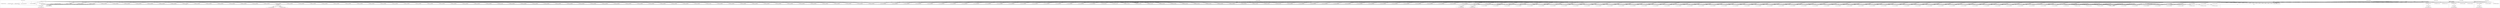 digraph G {
	"10.1.80.1:42212#ServerID_OuterContainerID"->"1_fwatchdog#ServerID_667d78fb58-55kvm"[ label="GET" ];
	"1_fwatchdog#ServerID_667d78fb58-55kvm"->"10.1.80.1:42212#ServerID_OuterContainerID"[ label="RESPONSE" ];
	"10.1.80.1:42208#ServerID_OuterContainerID"->"1_fwatchdog#ServerID_667d78fb58-55kvm"[ label="GET" ];
	"1_fwatchdog#ServerID_667d78fb58-55kvm"->"10.1.80.1:42208#ServerID_OuterContainerID"[ label="RESPONSE" ];
	"10.1.80.1:47436#ServerID_OuterContainerID"->"1_fwatchdog#ServerID_6dcbcc88d5-j9zwp"[ label="GET" ];
	"1_fwatchdog#ServerID_6dcbcc88d5-j9zwp"->"10.1.80.1:47436#ServerID_OuterContainerID"[ label="RESPONSE" ];
	"10.1.80.1:47434#ServerID_OuterContainerID"->"1_fwatchdog#ServerID_6dcbcc88d5-j9zwp"[ label="GET" ];
	"1_fwatchdog#ServerID_6dcbcc88d5-j9zwp"->"10.1.80.1:47434#ServerID_OuterContainerID"[ label="RESPONSE" ];
	"10.1.80.1:42184#ServerID_OuterContainerID"->"1_fwatchdog#ServerID_8665dd9487-fclr8"[ label="GET" ];
	"1_fwatchdog#ServerID_8665dd9487-fclr8"->"10.1.80.1:42184#ServerID_OuterContainerID"[ label="RESPONSE" ];
	"10.1.80.1:42186#ServerID_OuterContainerID"->"1_fwatchdog#ServerID_8665dd9487-fclr8"[ label="GET" ];
	"1_fwatchdog#ServerID_8665dd9487-fclr8"->"10.1.80.1:42186#ServerID_OuterContainerID"[ label="RESPONSE" ];
	"10.1.80.1:50546#ServerID_OuterContainerID"->"1_fwatchdog#ServerID_76c96688d7-jnp5f"[ label="GET" ];
	"1_fwatchdog#ServerID_76c96688d7-jnp5f"->"10.1.80.1:50546#ServerID_OuterContainerID"[ label="RESPONSE" ];
	"10.1.80.1:50544#ServerID_OuterContainerID"->"1_fwatchdog#ServerID_76c96688d7-jnp5f"[ label="GET" ];
	"1_fwatchdog#ServerID_76c96688d7-jnp5f"->"10.1.80.1:50544#ServerID_OuterContainerID"[ label="RESPONSE" ];
	"10.1.80.93:39448#ServerID_OuterContainerID"->"1_fwatchdog#ServerID_6dcbcc88d5-j9zwp"[ label="POST" ];
	"1_fwatchdog#ServerID_6dcbcc88d5-j9zwp"->"gateway:8080#ServerID_OuterContainerID"[ label="POST" ];
	"1_fwatchdog#ServerID_6dcbcc88d5-j9zwp"->"10.1.80.93:8080#ServerID_OuterContainerID"[ label="POST" ];
	"10.1.80.93:46344#ServerID_OuterContainerID"->"1_fwatchdog#ServerID_667d78fb58-55kvm"[ label="POST" ];
	"1_fwatchdog#ServerID_667d78fb58-55kvm"->"10.1.80.93:46344#ServerID_OuterContainerID"[ label="RESPONSE" ];
	"10.1.80.93:8080#ServerID_OuterContainerID"->"1_fwatchdog#ServerID_6dcbcc88d5-j9zwp"[ label="RESPONSE" ];
	"gateway:8080#ServerID_OuterContainerID"->"1_fwatchdog#ServerID_6dcbcc88d5-j9zwp"[ label="RESPONSE" ];
	"1_fwatchdog#ServerID_6dcbcc88d5-j9zwp"->"10.1.80.93:39448#ServerID_OuterContainerID"[ label="RESPONSE" ];
	"10.1.80.93:39464#ServerID_OuterContainerID"->"1_fwatchdog#ServerID_6dcbcc88d5-j9zwp"[ label="POST" ];
	"1_fwatchdog#ServerID_6dcbcc88d5-j9zwp"->"gateway:8080#ServerID_OuterContainerID"[ label="POST" ];
	"1_fwatchdog#ServerID_6dcbcc88d5-j9zwp"->"10.1.80.93:8080#ServerID_OuterContainerID"[ label="POST" ];
	"10.1.80.93:46358#ServerID_OuterContainerID"->"1_fwatchdog#ServerID_667d78fb58-55kvm"[ label="POST" ];
	"1_fwatchdog#ServerID_667d78fb58-55kvm"->"10.1.80.93:46358#ServerID_OuterContainerID"[ label="RESPONSE" ];
	"10.1.80.93:8080#ServerID_OuterContainerID"->"1_fwatchdog#ServerID_6dcbcc88d5-j9zwp"[ label="RESPONSE" ];
	"gateway:8080#ServerID_OuterContainerID"->"1_fwatchdog#ServerID_6dcbcc88d5-j9zwp"[ label="RESPONSE" ];
	"1_fwatchdog#ServerID_6dcbcc88d5-j9zwp"->"10.1.80.93:39464#ServerID_OuterContainerID"[ label="RESPONSE" ];
	"10.1.80.1:42266#ServerID_OuterContainerID"->"1_fwatchdog#ServerID_667d78fb58-55kvm"[ label="GET" ];
	"10.1.80.1:42268#ServerID_OuterContainerID"->"1_fwatchdog#ServerID_667d78fb58-55kvm"[ label="GET" ];
	"1_fwatchdog#ServerID_667d78fb58-55kvm"->"10.1.80.1:42268#ServerID_OuterContainerID"[ label="RESPONSE" ];
	"1_fwatchdog#ServerID_667d78fb58-55kvm"->"10.1.80.1:42266#ServerID_OuterContainerID"[ label="RESPONSE" ];
	"10.1.80.93:39480#ServerID_OuterContainerID"->"1_fwatchdog#ServerID_6dcbcc88d5-j9zwp"[ label="POST" ];
	"1_fwatchdog#ServerID_6dcbcc88d5-j9zwp"->"gateway:8080#ServerID_OuterContainerID"[ label="POST" ];
	"1_fwatchdog#ServerID_6dcbcc88d5-j9zwp"->"10.1.80.93:8080#ServerID_OuterContainerID"[ label="POST" ];
	"10.1.80.93:46374#ServerID_OuterContainerID"->"1_fwatchdog#ServerID_667d78fb58-55kvm"[ label="POST" ];
	"1_fwatchdog#ServerID_667d78fb58-55kvm"->"10.1.80.93:46374#ServerID_OuterContainerID"[ label="RESPONSE" ];
	"10.1.80.93:8080#ServerID_OuterContainerID"->"1_fwatchdog#ServerID_6dcbcc88d5-j9zwp"[ label="RESPONSE" ];
	"gateway:8080#ServerID_OuterContainerID"->"1_fwatchdog#ServerID_6dcbcc88d5-j9zwp"[ label="RESPONSE" ];
	"1_fwatchdog#ServerID_6dcbcc88d5-j9zwp"->"10.1.80.93:39480#ServerID_OuterContainerID"[ label="RESPONSE" ];
	"10.1.80.1:47502#ServerID_OuterContainerID"->"1_fwatchdog#ServerID_6dcbcc88d5-j9zwp"[ label="GET" ];
	"10.1.80.1:47500#ServerID_OuterContainerID"->"1_fwatchdog#ServerID_6dcbcc88d5-j9zwp"[ label="GET" ];
	"1_fwatchdog#ServerID_6dcbcc88d5-j9zwp"->"10.1.80.1:47502#ServerID_OuterContainerID"[ label="RESPONSE" ];
	"1_fwatchdog#ServerID_6dcbcc88d5-j9zwp"->"10.1.80.1:47500#ServerID_OuterContainerID"[ label="RESPONSE" ];
	"10.1.80.93:39496#ServerID_OuterContainerID"->"1_fwatchdog#ServerID_6dcbcc88d5-j9zwp"[ label="POST" ];
	"1_fwatchdog#ServerID_6dcbcc88d5-j9zwp"->"gateway:8080#ServerID_OuterContainerID"[ label="POST" ];
	"1_fwatchdog#ServerID_6dcbcc88d5-j9zwp"->"10.1.80.93:8080#ServerID_OuterContainerID"[ label="POST" ];
	"10.1.80.93:46390#ServerID_OuterContainerID"->"1_fwatchdog#ServerID_667d78fb58-55kvm"[ label="POST" ];
	"1_fwatchdog#ServerID_667d78fb58-55kvm"->"10.1.80.93:46390#ServerID_OuterContainerID"[ label="RESPONSE" ];
	"10.1.80.93:8080#ServerID_OuterContainerID"->"1_fwatchdog#ServerID_6dcbcc88d5-j9zwp"[ label="RESPONSE" ];
	"gateway:8080#ServerID_OuterContainerID"->"1_fwatchdog#ServerID_6dcbcc88d5-j9zwp"[ label="RESPONSE" ];
	"1_fwatchdog#ServerID_6dcbcc88d5-j9zwp"->"10.1.80.93:39496#ServerID_OuterContainerID"[ label="RESPONSE" ];
	"10.1.80.1:42264#ServerID_OuterContainerID"->"1_fwatchdog#ServerID_8665dd9487-fclr8"[ label="GET" ];
	"10.1.80.1:42262#ServerID_OuterContainerID"->"1_fwatchdog#ServerID_8665dd9487-fclr8"[ label="GET" ];
	"1_fwatchdog#ServerID_8665dd9487-fclr8"->"10.1.80.1:42264#ServerID_OuterContainerID"[ label="RESPONSE" ];
	"1_fwatchdog#ServerID_8665dd9487-fclr8"->"10.1.80.1:42262#ServerID_OuterContainerID"[ label="RESPONSE" ];
	"10.1.80.1:50624#ServerID_OuterContainerID"->"1_fwatchdog#ServerID_76c96688d7-jnp5f"[ label="GET" ];
	"10.1.80.1:50622#ServerID_OuterContainerID"->"1_fwatchdog#ServerID_76c96688d7-jnp5f"[ label="GET" ];
	"1_fwatchdog#ServerID_76c96688d7-jnp5f"->"10.1.80.1:50622#ServerID_OuterContainerID"[ label="RESPONSE" ];
	"1_fwatchdog#ServerID_76c96688d7-jnp5f"->"10.1.80.1:50624#ServerID_OuterContainerID"[ label="RESPONSE" ];
	"10.1.80.93:39518#ServerID_OuterContainerID"->"1_fwatchdog#ServerID_6dcbcc88d5-j9zwp"[ label="POST" ];
	"1_fwatchdog#ServerID_6dcbcc88d5-j9zwp"->"gateway:8080#ServerID_OuterContainerID"[ label="POST" ];
	"1_fwatchdog#ServerID_6dcbcc88d5-j9zwp"->"10.1.80.93:8080#ServerID_OuterContainerID"[ label="POST" ];
	"10.1.80.93:46412#ServerID_OuterContainerID"->"1_fwatchdog#ServerID_667d78fb58-55kvm"[ label="POST" ];
	"1_fwatchdog#ServerID_667d78fb58-55kvm"->"10.1.80.93:46412#ServerID_OuterContainerID"[ label="RESPONSE" ];
	"10.1.80.93:8080#ServerID_OuterContainerID"->"1_fwatchdog#ServerID_6dcbcc88d5-j9zwp"[ label="RESPONSE" ];
	"gateway:8080#ServerID_OuterContainerID"->"1_fwatchdog#ServerID_6dcbcc88d5-j9zwp"[ label="RESPONSE" ];
	"1_fwatchdog#ServerID_6dcbcc88d5-j9zwp"->"10.1.80.93:39518#ServerID_OuterContainerID"[ label="RESPONSE" ];
	"10.1.80.93:39530#ServerID_OuterContainerID"->"1_fwatchdog#ServerID_6dcbcc88d5-j9zwp"[ label="POST" ];
	"1_fwatchdog#ServerID_6dcbcc88d5-j9zwp"->"gateway:8080#ServerID_OuterContainerID"[ label="POST" ];
	"1_fwatchdog#ServerID_6dcbcc88d5-j9zwp"->"10.1.80.93:8080#ServerID_OuterContainerID"[ label="POST" ];
	"10.1.80.93:46424#ServerID_OuterContainerID"->"1_fwatchdog#ServerID_667d78fb58-55kvm"[ label="POST" ];
	"1_fwatchdog#ServerID_667d78fb58-55kvm"->"10.1.80.93:46424#ServerID_OuterContainerID"[ label="RESPONSE" ];
	"10.1.80.93:8080#ServerID_OuterContainerID"->"1_fwatchdog#ServerID_6dcbcc88d5-j9zwp"[ label="RESPONSE" ];
	"gateway:8080#ServerID_OuterContainerID"->"1_fwatchdog#ServerID_6dcbcc88d5-j9zwp"[ label="RESPONSE" ];
	"1_fwatchdog#ServerID_6dcbcc88d5-j9zwp"->"10.1.80.93:39530#ServerID_OuterContainerID"[ label="RESPONSE" ];
	"10.1.80.93:39544#ServerID_OuterContainerID"->"1_fwatchdog#ServerID_6dcbcc88d5-j9zwp"[ label="POST" ];
	"1_fwatchdog#ServerID_6dcbcc88d5-j9zwp"->"gateway:8080#ServerID_OuterContainerID"[ label="POST" ];
	"1_fwatchdog#ServerID_6dcbcc88d5-j9zwp"->"10.1.80.93:8080#ServerID_OuterContainerID"[ label="POST" ];
	"10.1.80.93:35312#ServerID_OuterContainerID"->"1_fwatchdog#ServerID_8665dd9487-fclr8"[ label="POST" ];
	"1_fwatchdog#ServerID_8665dd9487-fclr8"->"10.1.80.93:35312#ServerID_OuterContainerID"[ label="RESPONSE" ];
	"10.1.80.93:8080#ServerID_OuterContainerID"->"1_fwatchdog#ServerID_6dcbcc88d5-j9zwp"[ label="RESPONSE" ];
	"gateway:8080#ServerID_OuterContainerID"->"1_fwatchdog#ServerID_6dcbcc88d5-j9zwp"[ label="RESPONSE" ];
	"10.1.80.93:42388#ServerID_OuterContainerID"->"1_fwatchdog#ServerID_76c96688d7-jnp5f"[ label="POST" ];
	"1_fwatchdog#ServerID_76c96688d7-jnp5f"->"10.1.80.93:42388#ServerID_OuterContainerID"[ label="RESPONSE" ];
	"1_fwatchdog#ServerID_6dcbcc88d5-j9zwp"->"10.1.80.93:39544#ServerID_OuterContainerID"[ label="RESPONSE" ];
	"10.1.80.93:39566#ServerID_OuterContainerID"->"1_fwatchdog#ServerID_6dcbcc88d5-j9zwp"[ label="POST" ];
	"1_fwatchdog#ServerID_6dcbcc88d5-j9zwp"->"gateway:8080#ServerID_OuterContainerID"[ label="POST" ];
	"1_fwatchdog#ServerID_6dcbcc88d5-j9zwp"->"10.1.80.93:8080#ServerID_OuterContainerID"[ label="POST" ];
	"10.1.80.93:8080#ServerID_OuterContainerID"->"1_fwatchdog#ServerID_6dcbcc88d5-j9zwp"[ label="RESPONSE" ];
	"1_fwatchdog#ServerID_667d78fb58-55kvm"->"10.1.80.93:46460#ServerID_OuterContainerID"[ label="RESPONSE" ];
	"10.1.80.93:46460#ServerID_OuterContainerID"->"1_fwatchdog#ServerID_667d78fb58-55kvm"[ label="POST" ];
	"gateway:8080#ServerID_OuterContainerID"->"1_fwatchdog#ServerID_6dcbcc88d5-j9zwp"[ label="RESPONSE" ];
	"10.1.80.1:42176#ServerID_OuterContainerID"->"1_fwatchdog#ServerID_0802701be25e"[ label="read" ];
	"1_fwatchdog#ServerID_6dcbcc88d5-j9zwp"->"10.1.80.93:39566#ServerID_OuterContainerID"[ label="RESPONSE" ];
	"10.1.80.93:39578#ServerID_OuterContainerID"->"1_fwatchdog#ServerID_6dcbcc88d5-j9zwp"[ label="POST" ];
	"1_fwatchdog#ServerID_6dcbcc88d5-j9zwp"->"gateway:8080#ServerID_OuterContainerID"[ label="POST" ];
	"1_fwatchdog#ServerID_6dcbcc88d5-j9zwp"->"10.1.80.93:8080#ServerID_OuterContainerID"[ label="POST" ];
	"10.1.80.93:46472#ServerID_OuterContainerID"->"1_fwatchdog#ServerID_667d78fb58-55kvm"[ label="POST" ];
	"1_fwatchdog#ServerID_667d78fb58-55kvm"->"10.1.80.93:46472#ServerID_OuterContainerID"[ label="RESPONSE" ];
	"10.1.80.93:8080#ServerID_OuterContainerID"->"1_fwatchdog#ServerID_6dcbcc88d5-j9zwp"[ label="RESPONSE" ];
	"gateway:8080#ServerID_OuterContainerID"->"1_fwatchdog#ServerID_6dcbcc88d5-j9zwp"[ label="RESPONSE" ];
	"1_fwatchdog#ServerID_6dcbcc88d5-j9zwp"->"10.1.80.93:39578#ServerID_OuterContainerID"[ label="RESPONSE" ];
	"10.1.80.93:39594#ServerID_OuterContainerID"->"1_fwatchdog#ServerID_6dcbcc88d5-j9zwp"[ label="POST" ];
	"1_fwatchdog#ServerID_6dcbcc88d5-j9zwp"->"gateway:8080#ServerID_OuterContainerID"[ label="POST" ];
	"10.1.80.1:42174#ServerID_OuterContainerID"->"1_fwatchdog#ServerID_0802701be25e"[ label="read" ];
	"1_fwatchdog#ServerID_6dcbcc88d5-j9zwp"->"10.1.80.93:8080#ServerID_OuterContainerID"[ label="POST" ];
	"10.1.80.93:46488#ServerID_OuterContainerID"->"1_fwatchdog#ServerID_667d78fb58-55kvm"[ label="POST" ];
	"1_fwatchdog#ServerID_667d78fb58-55kvm"->"10.1.80.93:46488#ServerID_OuterContainerID"[ label="RESPONSE" ];
	"10.1.80.93:8080#ServerID_OuterContainerID"->"1_fwatchdog#ServerID_6dcbcc88d5-j9zwp"[ label="RESPONSE" ];
	"gateway:8080#ServerID_OuterContainerID"->"1_fwatchdog#ServerID_6dcbcc88d5-j9zwp"[ label="RESPONSE" ];
	"1_fwatchdog#ServerID_6dcbcc88d5-j9zwp"->"10.1.80.93:39594#ServerID_OuterContainerID"[ label="RESPONSE" ];
	"10.1.80.93:39610#ServerID_OuterContainerID"->"1_fwatchdog#ServerID_6dcbcc88d5-j9zwp"[ label="POST" ];
	"1_fwatchdog#ServerID_6dcbcc88d5-j9zwp"->"gateway:8080#ServerID_OuterContainerID"[ label="POST" ];
	"1_fwatchdog#ServerID_0802701be25e"->"10.1.80.1:42176#ServerID_OuterContainerID"[ label="write" ];
	"1_fwatchdog#ServerID_6dcbcc88d5-j9zwp"->"10.1.80.93:8080#ServerID_OuterContainerID"[ label="POST" ];
	"10.1.80.93:46504#ServerID_OuterContainerID"->"1_fwatchdog#ServerID_667d78fb58-55kvm"[ label="POST" ];
	"1_fwatchdog#ServerID_667d78fb58-55kvm"->"10.1.80.93:46504#ServerID_OuterContainerID"[ label="RESPONSE" ];
	"10.1.80.93:8080#ServerID_OuterContainerID"->"1_fwatchdog#ServerID_6dcbcc88d5-j9zwp"[ label="RESPONSE" ];
	"gateway:8080#ServerID_OuterContainerID"->"1_fwatchdog#ServerID_6dcbcc88d5-j9zwp"[ label="RESPONSE" ];
	"1_fwatchdog#ServerID_6dcbcc88d5-j9zwp"->"10.1.80.93:39610#ServerID_OuterContainerID"[ label="RESPONSE" ];
	"10.1.80.93:39622#ServerID_OuterContainerID"->"1_fwatchdog#ServerID_6dcbcc88d5-j9zwp"[ label="POST" ];
	"1_fwatchdog#ServerID_6dcbcc88d5-j9zwp"->"gateway:8080#ServerID_OuterContainerID"[ label="POST" ];
	"1_fwatchdog#ServerID_6dcbcc88d5-j9zwp"->"10.1.80.93:8080#ServerID_OuterContainerID"[ label="POST" ];
	"1_fwatchdog#ServerID_0802701be25e"->"10.1.80.1:42174#ServerID_OuterContainerID"[ label="write" ];
	"10.1.80.93:46516#ServerID_OuterContainerID"->"1_fwatchdog#ServerID_667d78fb58-55kvm"[ label="POST" ];
	"1_fwatchdog#ServerID_667d78fb58-55kvm"->"10.1.80.93:46516#ServerID_OuterContainerID"[ label="RESPONSE" ];
	"10.1.80.93:8080#ServerID_OuterContainerID"->"1_fwatchdog#ServerID_6dcbcc88d5-j9zwp"[ label="RESPONSE" ];
	"gateway:8080#ServerID_OuterContainerID"->"1_fwatchdog#ServerID_6dcbcc88d5-j9zwp"[ label="RESPONSE" ];
	"1_fwatchdog#ServerID_6dcbcc88d5-j9zwp"->"10.1.80.93:39622#ServerID_OuterContainerID"[ label="RESPONSE" ];
	"10.1.80.1:42424#ServerID_OuterContainerID"->"1_fwatchdog#ServerID_667d78fb58-55kvm"[ label="GET" ];
	"10.1.80.1:42425#ServerID_OuterContainerID"->"1_fwatchdog#ServerID_667d78fb58-55kvm"[ label="GET" ];
	"1_fwatchdog#ServerID_667d78fb58-55kvm"->"10.1.80.1:42424#ServerID_OuterContainerID"[ label="RESPONSE" ];
	"1_fwatchdog#ServerID_667d78fb58-55kvm"->"10.1.80.1:42425#ServerID_OuterContainerID"[ label="RESPONSE" ];
	"10.1.80.93:39638#ServerID_OuterContainerID"->"1_fwatchdog#ServerID_6dcbcc88d5-j9zwp"[ label="POST" ];
	"1_fwatchdog#ServerID_6dcbcc88d5-j9zwp"->"gateway:8080#ServerID_OuterContainerID"[ label="POST" ];
	"1_fwatchdog#ServerID_6dcbcc88d5-j9zwp"->"10.1.80.93:8080#ServerID_OuterContainerID"[ label="POST" ];
	"10.1.80.93:46532#ServerID_OuterContainerID"->"1_fwatchdog#ServerID_667d78fb58-55kvm"[ label="POST" ];
	"1_fwatchdog#ServerID_667d78fb58-55kvm"->"10.1.80.93:46532#ServerID_OuterContainerID"[ label="RESPONSE" ];
	"10.1.80.93:8080#ServerID_OuterContainerID"->"1_fwatchdog#ServerID_6dcbcc88d5-j9zwp"[ label="RESPONSE" ];
	"gateway:8080#ServerID_OuterContainerID"->"1_fwatchdog#ServerID_6dcbcc88d5-j9zwp"[ label="RESPONSE" ];
	"1_fwatchdog#ServerID_6dcbcc88d5-j9zwp"->"10.1.80.93:39638#ServerID_OuterContainerID"[ label="RESPONSE" ];
	"10.1.80.1:47396#ServerID_OuterContainerID"->"1_fwatchdog#ServerID_736074b81582"[ label="read" ];
	"10.1.80.1:47398#ServerID_OuterContainerID"->"1_fwatchdog#ServerID_736074b81582"[ label="read" ];
	"1_fwatchdog#ServerID_736074b81582"->"10.1.80.1:47398#ServerID_OuterContainerID"[ label="write" ];
	"1_fwatchdog#ServerID_736074b81582"->"10.1.80.1:47396#ServerID_OuterContainerID"[ label="write" ];
	"10.1.80.1:42150#ServerID_OuterContainerID"->"1_fwatchdog#ServerID_86aa7f3fa3b0"[ label="read" ];
	"10.1.80.1:42148#ServerID_OuterContainerID"->"1_fwatchdog#ServerID_86aa7f3fa3b0"[ label="read" ];
	"1_fwatchdog#ServerID_86aa7f3fa3b0"->"10.1.80.1:42150#ServerID_OuterContainerID"[ label="write" ];
	"1_fwatchdog#ServerID_86aa7f3fa3b0"->"10.1.80.1:42148#ServerID_OuterContainerID"[ label="write" ];
	"10.1.80.1:50508#ServerID_OuterContainerID"->"1_fwatchdog#ServerID_834d81eb81b3"[ label="read" ];
	"10.1.80.1:50510#ServerID_OuterContainerID"->"1_fwatchdog#ServerID_834d81eb81b3"[ label="read" ];
	"1_fwatchdog#ServerID_834d81eb81b3"->"10.1.80.1:50510#ServerID_OuterContainerID"[ label="write" ];
	"1_fwatchdog#ServerID_834d81eb81b3"->"10.1.80.1:50508#ServerID_OuterContainerID"[ label="write" ];
	"10.1.80.1:42212#ServerID_OuterContainerID"->"1_fwatchdog#ServerID_0802701be25e"[ label="read" ];
	"1_fwatchdog#ServerID_0802701be25e"->"10.1.80.1:42212#ServerID_OuterContainerID"[ label="write" ];
	"10.1.80.1:42208#ServerID_OuterContainerID"->"1_fwatchdog#ServerID_0802701be25e"[ label="read" ];
	"1_fwatchdog#ServerID_0802701be25e"->"10.1.80.1:42208#ServerID_OuterContainerID"[ label="write" ];
	"10.1.80.1:47434#ServerID_OuterContainerID"->"1_fwatchdog#ServerID_736074b81582"[ label="read" ];
	"10.1.80.1:47436#ServerID_OuterContainerID"->"1_fwatchdog#ServerID_736074b81582"[ label="read" ];
	"1_fwatchdog#ServerID_736074b81582"->"10.1.80.1:47436#ServerID_OuterContainerID"[ label="write" ];
	"1_fwatchdog#ServerID_736074b81582"->"10.1.80.1:47434#ServerID_OuterContainerID"[ label="write" ];
	"10.1.80.1:42186#ServerID_OuterContainerID"->"1_fwatchdog#ServerID_86aa7f3fa3b0"[ label="read" ];
	"10.1.80.1:42184#ServerID_OuterContainerID"->"1_fwatchdog#ServerID_86aa7f3fa3b0"[ label="read" ];
	"1_fwatchdog#ServerID_86aa7f3fa3b0"->"10.1.80.1:42184#ServerID_OuterContainerID"[ label="write" ];
	"1_fwatchdog#ServerID_86aa7f3fa3b0"->"10.1.80.1:42186#ServerID_OuterContainerID"[ label="write" ];
	"10.1.80.1:50546#ServerID_OuterContainerID"->"1_fwatchdog#ServerID_834d81eb81b3"[ label="read" ];
	"10.1.80.1:50544#ServerID_OuterContainerID"->"1_fwatchdog#ServerID_834d81eb81b3"[ label="read" ];
	"1_fwatchdog#ServerID_834d81eb81b3"->"10.1.80.1:50546#ServerID_OuterContainerID"[ label="write" ];
	"1_fwatchdog#ServerID_834d81eb81b3"->"10.1.80.1:50544#ServerID_OuterContainerID"[ label="write" ];
	"10.1.80.93:39448#ServerID_OuterContainerID"->"1_fwatchdog#ServerID_736074b81582"[ label="read" ];
	"1_fwatchdog#ServerID_736074b81582"->"pipe:[20744869]#ServerID_736074b81582"[ label="write" ];
	"1_fwatchdog#ServerID_736074b81582"->"localhost:3000#ServerID_736074b81582"[ label="connect" ];
	"localhost:3000#ServerID_736074b81582"->"1_fwatchdog#ServerID_736074b81582"[ label="read" ];
	"10.1.80.1:47658#ServerID_OuterContainerID"->"1_fwatchdog#ServerID_6dcbcc88d5-j9zwp"[ label="GET" ];
	"10.1.80.1:47660#ServerID_OuterContainerID"->"1_fwatchdog#ServerID_6dcbcc88d5-j9zwp"[ label="GET" ];
	"1_fwatchdog#ServerID_6dcbcc88d5-j9zwp"->"10.1.80.1:47658#ServerID_OuterContainerID"[ label="RESPONSE" ];
	"1_fwatchdog#ServerID_6dcbcc88d5-j9zwp"->"10.1.80.1:47660#ServerID_OuterContainerID"[ label="RESPONSE" ];
	"10.1.80.93:39654#ServerID_OuterContainerID"->"1_fwatchdog#ServerID_6dcbcc88d5-j9zwp"[ label="POST" ];
	"1_fwatchdog#ServerID_6dcbcc88d5-j9zwp"->"gateway:8080#ServerID_OuterContainerID"[ label="POST" ];
	"1_fwatchdog#ServerID_6dcbcc88d5-j9zwp"->"10.1.80.93:8080#ServerID_OuterContainerID"[ label="POST" ];
	"10.1.80.93:46548#ServerID_OuterContainerID"->"1_fwatchdog#ServerID_667d78fb58-55kvm"[ label="POST" ];
	"1_fwatchdog#ServerID_667d78fb58-55kvm"->"10.1.80.93:46548#ServerID_OuterContainerID"[ label="RESPONSE" ];
	"10.1.80.93:8080#ServerID_OuterContainerID"->"1_fwatchdog#ServerID_6dcbcc88d5-j9zwp"[ label="RESPONSE" ];
	"gateway:8080#ServerID_OuterContainerID"->"1_fwatchdog#ServerID_6dcbcc88d5-j9zwp"[ label="RESPONSE" ];
	"1_fwatchdog#ServerID_6dcbcc88d5-j9zwp"->"10.1.80.93:39654#ServerID_OuterContainerID"[ label="RESPONSE" ];
	"10.1.80.1:42422#ServerID_OuterContainerID"->"1_fwatchdog#ServerID_8665dd9487-fclr8"[ label="GET" ];
	"10.1.80.1:42420#ServerID_OuterContainerID"->"1_fwatchdog#ServerID_8665dd9487-fclr8"[ label="GET" ];
	"1_fwatchdog#ServerID_8665dd9487-fclr8"->"10.1.80.1:42422#ServerID_OuterContainerID"[ label="RESPONSE" ];
	"1_fwatchdog#ServerID_8665dd9487-fclr8"->"10.1.80.1:42420#ServerID_OuterContainerID"[ label="RESPONSE" ];
	"10.1.80.1:50780#ServerID_OuterContainerID"->"1_fwatchdog#ServerID_76c96688d7-jnp5f"[ label="GET" ];
	"10.1.80.1:50782#ServerID_OuterContainerID"->"1_fwatchdog#ServerID_76c96688d7-jnp5f"[ label="GET" ];
	"1_fwatchdog#ServerID_76c96688d7-jnp5f"->"10.1.80.1:50782#ServerID_OuterContainerID"[ label="RESPONSE" ];
	"1_fwatchdog#ServerID_76c96688d7-jnp5f"->"10.1.80.1:50780#ServerID_OuterContainerID"[ label="RESPONSE" ];
	"10.1.80.93:39676#ServerID_OuterContainerID"->"1_fwatchdog#ServerID_6dcbcc88d5-j9zwp"[ label="POST" ];
	"1_fwatchdog#ServerID_6dcbcc88d5-j9zwp"->"gateway:8080#ServerID_OuterContainerID"[ label="POST" ];
	"1_fwatchdog#ServerID_6dcbcc88d5-j9zwp"->"10.1.80.93:8080#ServerID_OuterContainerID"[ label="POST" ];
	"10.1.80.93:46570#ServerID_OuterContainerID"->"1_fwatchdog#ServerID_667d78fb58-55kvm"[ label="POST" ];
	"1_fwatchdog#ServerID_667d78fb58-55kvm"->"10.1.80.93:46570#ServerID_OuterContainerID"[ label="RESPONSE" ];
	"10.1.80.93:8080#ServerID_OuterContainerID"->"1_fwatchdog#ServerID_6dcbcc88d5-j9zwp"[ label="RESPONSE" ];
	"gateway:8080#ServerID_OuterContainerID"->"1_fwatchdog#ServerID_6dcbcc88d5-j9zwp"[ label="RESPONSE" ];
	"1_fwatchdog#ServerID_6dcbcc88d5-j9zwp"->"10.1.80.93:39676#ServerID_OuterContainerID"[ label="RESPONSE" ];
	"10.1.80.93:39688#ServerID_OuterContainerID"->"1_fwatchdog#ServerID_6dcbcc88d5-j9zwp"[ label="POST" ];
	"1_fwatchdog#ServerID_6dcbcc88d5-j9zwp"->"gateway:8080#ServerID_OuterContainerID"[ label="POST" ];
	"1_fwatchdog#ServerID_6dcbcc88d5-j9zwp"->"10.1.80.93:8080#ServerID_OuterContainerID"[ label="POST" ];
	"10.1.80.93:46582#ServerID_OuterContainerID"->"1_fwatchdog#ServerID_667d78fb58-55kvm"[ label="POST" ];
	"1_fwatchdog#ServerID_667d78fb58-55kvm"->"10.1.80.93:46582#ServerID_OuterContainerID"[ label="RESPONSE" ];
	"10.1.80.93:8080#ServerID_OuterContainerID"->"1_fwatchdog#ServerID_6dcbcc88d5-j9zwp"[ label="RESPONSE" ];
	"gateway:8080#ServerID_OuterContainerID"->"1_fwatchdog#ServerID_6dcbcc88d5-j9zwp"[ label="RESPONSE" ];
	"1_fwatchdog#ServerID_6dcbcc88d5-j9zwp"->"10.1.80.93:39688#ServerID_OuterContainerID"[ label="RESPONSE" ];
	"10.1.80.93:39700#ServerID_OuterContainerID"->"1_fwatchdog#ServerID_6dcbcc88d5-j9zwp"[ label="POST" ];
	"1_fwatchdog#ServerID_6dcbcc88d5-j9zwp"->"gateway:8080#ServerID_OuterContainerID"[ label="POST" ];
	"1_fwatchdog#ServerID_6dcbcc88d5-j9zwp"->"10.1.80.93:8080#ServerID_OuterContainerID"[ label="POST" ];
	"10.1.80.93:46594#ServerID_OuterContainerID"->"1_fwatchdog#ServerID_667d78fb58-55kvm"[ label="POST" ];
	"1_fwatchdog#ServerID_667d78fb58-55kvm"->"10.1.80.93:46594#ServerID_OuterContainerID"[ label="RESPONSE" ];
	"10.1.80.93:8080#ServerID_OuterContainerID"->"1_fwatchdog#ServerID_6dcbcc88d5-j9zwp"[ label="RESPONSE" ];
	"gateway:8080#ServerID_OuterContainerID"->"1_fwatchdog#ServerID_6dcbcc88d5-j9zwp"[ label="RESPONSE" ];
	"1_fwatchdog#ServerID_6dcbcc88d5-j9zwp"->"10.1.80.93:39700#ServerID_OuterContainerID"[ label="RESPONSE" ];
	"10.1.80.93:39714#ServerID_OuterContainerID"->"1_fwatchdog#ServerID_6dcbcc88d5-j9zwp"[ label="POST" ];
	"1_fwatchdog#ServerID_6dcbcc88d5-j9zwp"->"gateway:8080#ServerID_OuterContainerID"[ label="POST" ];
	"1_fwatchdog#ServerID_6dcbcc88d5-j9zwp"->"10.1.80.93:8080#ServerID_OuterContainerID"[ label="POST" ];
	"10.1.80.93:46608#ServerID_OuterContainerID"->"1_fwatchdog#ServerID_667d78fb58-55kvm"[ label="POST" ];
	"1_fwatchdog#ServerID_667d78fb58-55kvm"->"10.1.80.93:46608#ServerID_OuterContainerID"[ label="RESPONSE" ];
	"10.1.80.93:8080#ServerID_OuterContainerID"->"1_fwatchdog#ServerID_6dcbcc88d5-j9zwp"[ label="RESPONSE" ];
	"gateway:8080#ServerID_OuterContainerID"->"1_fwatchdog#ServerID_6dcbcc88d5-j9zwp"[ label="RESPONSE" ];
	"1_fwatchdog#ServerID_6dcbcc88d5-j9zwp"->"10.1.80.93:39714#ServerID_OuterContainerID"[ label="RESPONSE" ];
	"10.1.80.93:39726#ServerID_OuterContainerID"->"1_fwatchdog#ServerID_6dcbcc88d5-j9zwp"[ label="POST" ];
	"1_fwatchdog#ServerID_6dcbcc88d5-j9zwp"->"gateway:8080#ServerID_OuterContainerID"[ label="POST" ];
	"1_fwatchdog#ServerID_6dcbcc88d5-j9zwp"->"10.1.80.93:8080#ServerID_OuterContainerID"[ label="POST" ];
	"10.1.80.93:46620#ServerID_OuterContainerID"->"1_fwatchdog#ServerID_667d78fb58-55kvm"[ label="POST" ];
	"1_fwatchdog#ServerID_667d78fb58-55kvm"->"10.1.80.93:46620#ServerID_OuterContainerID"[ label="RESPONSE" ];
	"10.1.80.93:8080#ServerID_OuterContainerID"->"1_fwatchdog#ServerID_6dcbcc88d5-j9zwp"[ label="RESPONSE" ];
	"gateway:8080#ServerID_OuterContainerID"->"1_fwatchdog#ServerID_6dcbcc88d5-j9zwp"[ label="RESPONSE" ];
	"1_fwatchdog#ServerID_6dcbcc88d5-j9zwp"->"10.1.80.93:39726#ServerID_OuterContainerID"[ label="RESPONSE" ];
	"10.1.80.93:39740#ServerID_OuterContainerID"->"1_fwatchdog#ServerID_6dcbcc88d5-j9zwp"[ label="POST" ];
	"1_fwatchdog#ServerID_6dcbcc88d5-j9zwp"->"gateway:8080#ServerID_OuterContainerID"[ label="POST" ];
	"10.1.80.93:46634#ServerID_OuterContainerID"->"1_fwatchdog#ServerID_667d78fb58-55kvm"[ label="POST" ];
	"1_fwatchdog#ServerID_6dcbcc88d5-j9zwp"->"10.1.80.93:8080#ServerID_OuterContainerID"[ label="POST" ];
	"1_fwatchdog#ServerID_667d78fb58-55kvm"->"10.1.80.93:46634#ServerID_OuterContainerID"[ label="RESPONSE" ];
	"10.1.80.93:8080#ServerID_OuterContainerID"->"1_fwatchdog#ServerID_6dcbcc88d5-j9zwp"[ label="RESPONSE" ];
	"gateway:8080#ServerID_OuterContainerID"->"1_fwatchdog#ServerID_6dcbcc88d5-j9zwp"[ label="RESPONSE" ];
	"1_fwatchdog#ServerID_6dcbcc88d5-j9zwp"->"10.1.80.93:39740#ServerID_OuterContainerID"[ label="RESPONSE" ];
	"10.1.80.93:39752#ServerID_OuterContainerID"->"1_fwatchdog#ServerID_6dcbcc88d5-j9zwp"[ label="POST" ];
	"1_fwatchdog#ServerID_6dcbcc88d5-j9zwp"->"gateway:8080#ServerID_OuterContainerID"[ label="POST" ];
	"1_fwatchdog#ServerID_6dcbcc88d5-j9zwp"->"10.1.80.93:8080#ServerID_OuterContainerID"[ label="POST" ];
	"10.1.80.93:46646#ServerID_OuterContainerID"->"1_fwatchdog#ServerID_667d78fb58-55kvm"[ label="POST" ];
	"1_fwatchdog#ServerID_667d78fb58-55kvm"->"10.1.80.93:46646#ServerID_OuterContainerID"[ label="RESPONSE" ];
	"10.1.80.93:8080#ServerID_OuterContainerID"->"1_fwatchdog#ServerID_6dcbcc88d5-j9zwp"[ label="RESPONSE" ];
	"gateway:8080#ServerID_OuterContainerID"->"1_fwatchdog#ServerID_6dcbcc88d5-j9zwp"[ label="RESPONSE" ];
	"1_fwatchdog#ServerID_6dcbcc88d5-j9zwp"->"10.1.80.93:39752#ServerID_OuterContainerID"[ label="RESPONSE" ];
	"10.1.80.93:39766#ServerID_OuterContainerID"->"1_fwatchdog#ServerID_6dcbcc88d5-j9zwp"[ label="POST" ];
	"1_fwatchdog#ServerID_6dcbcc88d5-j9zwp"->"gateway:8080#ServerID_OuterContainerID"[ label="POST" ];
	"1_fwatchdog#ServerID_6dcbcc88d5-j9zwp"->"10.1.80.93:8080#ServerID_OuterContainerID"[ label="POST" ];
	"10.1.80.93:46660#ServerID_OuterContainerID"->"1_fwatchdog#ServerID_667d78fb58-55kvm"[ label="POST" ];
	"1_fwatchdog#ServerID_667d78fb58-55kvm"->"10.1.80.93:46660#ServerID_OuterContainerID"[ label="RESPONSE" ];
	"10.1.80.93:8080#ServerID_OuterContainerID"->"1_fwatchdog#ServerID_6dcbcc88d5-j9zwp"[ label="RESPONSE" ];
	"gateway:8080#ServerID_OuterContainerID"->"1_fwatchdog#ServerID_6dcbcc88d5-j9zwp"[ label="RESPONSE" ];
	"1_fwatchdog#ServerID_6dcbcc88d5-j9zwp"->"10.1.80.93:39766#ServerID_OuterContainerID"[ label="RESPONSE" ];
	"1_fwatchdog#ServerID_736074b81582"->"localhost:3000#ServerID_736074b81582"[ label="write" ];
	"localhost:3000#ServerID_736074b81582"->"10_node#ServerID_736074b81582"[ label="read" ];
	"10_node#ServerID_736074b81582"->"pipe:[20744134]#ServerID_736074b81582"[ label="write" ];
	"/etc/hosts#ServerID_736074b81582"->"10_node#ServerID_736074b81582"[ label="read" ];
	"10.152.183.10:53#ServerID_OuterContainerID"->"10_node#ServerID_736074b81582"[ label="recvfrom" ];
	"/etc/resolv.conf#ServerID_736074b81582"->"10_node#ServerID_736074b81582"[ label="read" ];
	"10_node#ServerID_736074b81582"->"10.152.183.10:53#ServerID_OuterContainerID"[ label="sendto" ];
	"1_fwatchdog#ServerID_667d78fb58-55kvm"->"10.1.80.1:42570#ServerID_OuterContainerID"[ label="RESPONSE" ];
	"1_fwatchdog#ServerID_667d78fb58-55kvm"->"10.1.80.1:42568#ServerID_OuterContainerID"[ label="RESPONSE" ];
	"10.1.80.1:42570#ServerID_OuterContainerID"->"1_fwatchdog#ServerID_667d78fb58-55kvm"[ label="GET" ];
	"10.1.80.1:42568#ServerID_OuterContainerID"->"1_fwatchdog#ServerID_667d78fb58-55kvm"[ label="GET" ];
	"1_fwatchdog#ServerID_6dcbcc88d5-j9zwp"->"10.1.80.93:8080#ServerID_OuterContainerID"[ label="POST" ];
	"10.1.80.93:39782#ServerID_OuterContainerID"->"1_fwatchdog#ServerID_6dcbcc88d5-j9zwp"[ label="POST" ];
	"1_fwatchdog#ServerID_6dcbcc88d5-j9zwp"->"gateway:8080#ServerID_OuterContainerID"[ label="POST" ];
	"10.1.80.93:46676#ServerID_OuterContainerID"->"1_fwatchdog#ServerID_667d78fb58-55kvm"[ label="POST" ];
	"1_fwatchdog#ServerID_667d78fb58-55kvm"->"10.1.80.93:46676#ServerID_OuterContainerID"[ label="RESPONSE" ];
	"10.1.80.93:8080#ServerID_OuterContainerID"->"1_fwatchdog#ServerID_6dcbcc88d5-j9zwp"[ label="RESPONSE" ];
	"gateway:8080#ServerID_OuterContainerID"->"1_fwatchdog#ServerID_6dcbcc88d5-j9zwp"[ label="RESPONSE" ];
	"1_fwatchdog#ServerID_6dcbcc88d5-j9zwp"->"10.1.80.93:39782#ServerID_OuterContainerID"[ label="RESPONSE" ];
	"10.1.80.1:47802#ServerID_OuterContainerID"->"1_fwatchdog#ServerID_6dcbcc88d5-j9zwp"[ label="GET" ];
	"10.1.80.1:47804#ServerID_OuterContainerID"->"1_fwatchdog#ServerID_6dcbcc88d5-j9zwp"[ label="GET" ];
	"1_fwatchdog#ServerID_6dcbcc88d5-j9zwp"->"10.1.80.1:47804#ServerID_OuterContainerID"[ label="RESPONSE" ];
	"1_fwatchdog#ServerID_6dcbcc88d5-j9zwp"->"10.1.80.1:47802#ServerID_OuterContainerID"[ label="RESPONSE" ];
	"10.1.80.93:39798#ServerID_OuterContainerID"->"1_fwatchdog#ServerID_6dcbcc88d5-j9zwp"[ label="POST" ];
	"1_fwatchdog#ServerID_6dcbcc88d5-j9zwp"->"gateway:8080#ServerID_OuterContainerID"[ label="POST" ];
	"1_fwatchdog#ServerID_6dcbcc88d5-j9zwp"->"10.1.80.93:8080#ServerID_OuterContainerID"[ label="POST" ];
	"1_fwatchdog#ServerID_667d78fb58-55kvm"->"10.1.80.93:46692#ServerID_OuterContainerID"[ label="RESPONSE" ];
	"10.1.80.93:46692#ServerID_OuterContainerID"->"1_fwatchdog#ServerID_667d78fb58-55kvm"[ label="POST" ];
	"10.1.80.93:8080#ServerID_OuterContainerID"->"1_fwatchdog#ServerID_6dcbcc88d5-j9zwp"[ label="RESPONSE" ];
	"gateway:8080#ServerID_OuterContainerID"->"1_fwatchdog#ServerID_6dcbcc88d5-j9zwp"[ label="RESPONSE" ];
	"10.1.80.1:42564#ServerID_OuterContainerID"->"1_fwatchdog#ServerID_8665dd9487-fclr8"[ label="GET" ];
	"10.1.80.1:42566#ServerID_OuterContainerID"->"1_fwatchdog#ServerID_8665dd9487-fclr8"[ label="GET" ];
	"1_fwatchdog#ServerID_8665dd9487-fclr8"->"10.1.80.1:42564#ServerID_OuterContainerID"[ label="RESPONSE" ];
	"1_fwatchdog#ServerID_8665dd9487-fclr8"->"10.1.80.1:42566#ServerID_OuterContainerID"[ label="RESPONSE" ];
	"1_fwatchdog#ServerID_6dcbcc88d5-j9zwp"->"10.1.80.93:39798#ServerID_OuterContainerID"[ label="RESPONSE" ];
	"10.1.80.1:50926#ServerID_OuterContainerID"->"1_fwatchdog#ServerID_76c96688d7-jnp5f"[ label="GET" ];
	"10.1.80.1:50924#ServerID_OuterContainerID"->"1_fwatchdog#ServerID_76c96688d7-jnp5f"[ label="GET" ];
	"1_fwatchdog#ServerID_76c96688d7-jnp5f"->"10.1.80.1:50924#ServerID_OuterContainerID"[ label="RESPONSE" ];
	"1_fwatchdog#ServerID_76c96688d7-jnp5f"->"10.1.80.1:50926#ServerID_OuterContainerID"[ label="RESPONSE" ];
	"10.1.80.93:39822#ServerID_OuterContainerID"->"1_fwatchdog#ServerID_6dcbcc88d5-j9zwp"[ label="POST" ];
	"1_fwatchdog#ServerID_6dcbcc88d5-j9zwp"->"gateway:8080#ServerID_OuterContainerID"[ label="POST" ];
	"1_fwatchdog#ServerID_6dcbcc88d5-j9zwp"->"10.1.80.93:8080#ServerID_OuterContainerID"[ label="POST" ];
	"10.1.80.93:46716#ServerID_OuterContainerID"->"1_fwatchdog#ServerID_667d78fb58-55kvm"[ label="POST" ];
	"1_fwatchdog#ServerID_667d78fb58-55kvm"->"10.1.80.93:46716#ServerID_OuterContainerID"[ label="RESPONSE" ];
	"gateway:8080#ServerID_OuterContainerID"->"1_fwatchdog#ServerID_6dcbcc88d5-j9zwp"[ label="RESPONSE" ];
	"10.1.80.93:8080#ServerID_OuterContainerID"->"1_fwatchdog#ServerID_6dcbcc88d5-j9zwp"[ label="RESPONSE" ];
	"1_fwatchdog#ServerID_6dcbcc88d5-j9zwp"->"10.1.80.93:39822#ServerID_OuterContainerID"[ label="RESPONSE" ];
	"10.1.80.93:39834#ServerID_OuterContainerID"->"1_fwatchdog#ServerID_6dcbcc88d5-j9zwp"[ label="POST" ];
	"1_fwatchdog#ServerID_6dcbcc88d5-j9zwp"->"gateway:8080#ServerID_OuterContainerID"[ label="POST" ];
	"1_fwatchdog#ServerID_6dcbcc88d5-j9zwp"->"10.1.80.93:8080#ServerID_OuterContainerID"[ label="POST" ];
	"10.1.80.93:46728#ServerID_OuterContainerID"->"1_fwatchdog#ServerID_667d78fb58-55kvm"[ label="POST" ];
	"1_fwatchdog#ServerID_667d78fb58-55kvm"->"10.1.80.93:46728#ServerID_OuterContainerID"[ label="RESPONSE" ];
	"10.1.80.93:8080#ServerID_OuterContainerID"->"1_fwatchdog#ServerID_6dcbcc88d5-j9zwp"[ label="RESPONSE" ];
	"gateway:8080#ServerID_OuterContainerID"->"1_fwatchdog#ServerID_6dcbcc88d5-j9zwp"[ label="RESPONSE" ];
	"1_fwatchdog#ServerID_6dcbcc88d5-j9zwp"->"10.1.80.93:39834#ServerID_OuterContainerID"[ label="RESPONSE" ];
	"1_fwatchdog#ServerID_6dcbcc88d5-j9zwp"->"10.1.80.93:8080#ServerID_OuterContainerID"[ label="POST" ];
	"10.1.80.93:46742#ServerID_OuterContainerID"->"1_fwatchdog#ServerID_667d78fb58-55kvm"[ label="POST" ];
	"10.1.80.93:39848#ServerID_OuterContainerID"->"1_fwatchdog#ServerID_6dcbcc88d5-j9zwp"[ label="POST" ];
	"1_fwatchdog#ServerID_6dcbcc88d5-j9zwp"->"gateway:8080#ServerID_OuterContainerID"[ label="POST" ];
	"1_fwatchdog#ServerID_667d78fb58-55kvm"->"10.1.80.93:46742#ServerID_OuterContainerID"[ label="RESPONSE" ];
	"10.1.80.93:8080#ServerID_OuterContainerID"->"1_fwatchdog#ServerID_6dcbcc88d5-j9zwp"[ label="RESPONSE" ];
	"gateway:8080#ServerID_OuterContainerID"->"1_fwatchdog#ServerID_6dcbcc88d5-j9zwp"[ label="RESPONSE" ];
	"1_fwatchdog#ServerID_6dcbcc88d5-j9zwp"->"10.1.80.93:39848#ServerID_OuterContainerID"[ label="RESPONSE" ];
	"10.1.80.93:39860#ServerID_OuterContainerID"->"1_fwatchdog#ServerID_6dcbcc88d5-j9zwp"[ label="POST" ];
	"1_fwatchdog#ServerID_6dcbcc88d5-j9zwp"->"gateway:8080#ServerID_OuterContainerID"[ label="POST" ];
	"1_fwatchdog#ServerID_6dcbcc88d5-j9zwp"->"10.1.80.93:8080#ServerID_OuterContainerID"[ label="POST" ];
	"10.1.80.93:46754#ServerID_OuterContainerID"->"1_fwatchdog#ServerID_667d78fb58-55kvm"[ label="POST" ];
	"1_fwatchdog#ServerID_667d78fb58-55kvm"->"10.1.80.93:46754#ServerID_OuterContainerID"[ label="RESPONSE" ];
	"10.1.80.93:8080#ServerID_OuterContainerID"->"1_fwatchdog#ServerID_6dcbcc88d5-j9zwp"[ label="RESPONSE" ];
	"gateway:8080#ServerID_OuterContainerID"->"1_fwatchdog#ServerID_6dcbcc88d5-j9zwp"[ label="RESPONSE" ];
	"1_fwatchdog#ServerID_6dcbcc88d5-j9zwp"->"10.1.80.93:39860#ServerID_OuterContainerID"[ label="RESPONSE" ];
	"10.1.80.93:39872#ServerID_OuterContainerID"->"1_fwatchdog#ServerID_6dcbcc88d5-j9zwp"[ label="POST" ];
	"1_fwatchdog#ServerID_6dcbcc88d5-j9zwp"->"gateway:8080#ServerID_OuterContainerID"[ label="POST" ];
	"1_fwatchdog#ServerID_6dcbcc88d5-j9zwp"->"10.1.80.93:8080#ServerID_OuterContainerID"[ label="POST" ];
	"10.1.80.93:46766#ServerID_OuterContainerID"->"1_fwatchdog#ServerID_667d78fb58-55kvm"[ label="POST" ];
	"1_fwatchdog#ServerID_667d78fb58-55kvm"->"10.1.80.93:46766#ServerID_OuterContainerID"[ label="RESPONSE" ];
	"10.1.80.93:8080#ServerID_OuterContainerID"->"1_fwatchdog#ServerID_6dcbcc88d5-j9zwp"[ label="RESPONSE" ];
	"gateway:8080#ServerID_OuterContainerID"->"1_fwatchdog#ServerID_6dcbcc88d5-j9zwp"[ label="RESPONSE" ];
	"1_fwatchdog#ServerID_6dcbcc88d5-j9zwp"->"10.1.80.93:39872#ServerID_OuterContainerID"[ label="RESPONSE" ];
	"10.1.80.93:39886#ServerID_OuterContainerID"->"1_fwatchdog#ServerID_6dcbcc88d5-j9zwp"[ label="POST" ];
	"1_fwatchdog#ServerID_6dcbcc88d5-j9zwp"->"gateway:8080#ServerID_OuterContainerID"[ label="POST" ];
	"1_fwatchdog#ServerID_6dcbcc88d5-j9zwp"->"10.1.80.93:8080#ServerID_OuterContainerID"[ label="POST" ];
	"10.1.80.93:46780#ServerID_OuterContainerID"->"1_fwatchdog#ServerID_667d78fb58-55kvm"[ label="POST" ];
	"1_fwatchdog#ServerID_667d78fb58-55kvm"->"10.1.80.93:46780#ServerID_OuterContainerID"[ label="RESPONSE" ];
	"10.1.80.93:8080#ServerID_OuterContainerID"->"1_fwatchdog#ServerID_6dcbcc88d5-j9zwp"[ label="RESPONSE" ];
	"gateway:8080#ServerID_OuterContainerID"->"1_fwatchdog#ServerID_6dcbcc88d5-j9zwp"[ label="RESPONSE" ];
	"1_fwatchdog#ServerID_6dcbcc88d5-j9zwp"->"10.1.80.93:39886#ServerID_OuterContainerID"[ label="RESPONSE" ];
	"10.1.80.93:39898#ServerID_OuterContainerID"->"1_fwatchdog#ServerID_6dcbcc88d5-j9zwp"[ label="POST" ];
	"1_fwatchdog#ServerID_6dcbcc88d5-j9zwp"->"gateway:8080#ServerID_OuterContainerID"[ label="POST" ];
	"1_fwatchdog#ServerID_6dcbcc88d5-j9zwp"->"10.1.80.93:8080#ServerID_OuterContainerID"[ label="POST" ];
	"10.1.80.93:46792#ServerID_OuterContainerID"->"1_fwatchdog#ServerID_667d78fb58-55kvm"[ label="POST" ];
	"1_fwatchdog#ServerID_667d78fb58-55kvm"->"10.1.80.93:46792#ServerID_OuterContainerID"[ label="RESPONSE" ];
	"10.1.80.93:8080#ServerID_OuterContainerID"->"1_fwatchdog#ServerID_6dcbcc88d5-j9zwp"[ label="RESPONSE" ];
	"gateway:8080#ServerID_OuterContainerID"->"1_fwatchdog#ServerID_6dcbcc88d5-j9zwp"[ label="RESPONSE" ];
	"1_fwatchdog#ServerID_6dcbcc88d5-j9zwp"->"10.1.80.93:39898#ServerID_OuterContainerID"[ label="RESPONSE" ];
	"10_node#ServerID_736074b81582"->"gateway:8080#ServerID_OuterContainerID"[ label="connect" ];
	"10.1.80.93:39910#ServerID_OuterContainerID"->"1_fwatchdog#ServerID_6dcbcc88d5-j9zwp"[ label="POST" ];
	"1_fwatchdog#ServerID_6dcbcc88d5-j9zwp"->"10.1.80.93:8080#ServerID_OuterContainerID"[ label="POST" ];
	"1_fwatchdog#ServerID_6dcbcc88d5-j9zwp"->"gateway:8080#ServerID_OuterContainerID"[ label="POST" ];
	"10.1.80.93:46804#ServerID_OuterContainerID"->"1_fwatchdog#ServerID_667d78fb58-55kvm"[ label="POST" ];
	"10.1.80.93:46344#ServerID_OuterContainerID"->"1_fwatchdog#ServerID_0802701be25e"[ label="read" ];
	"1_fwatchdog#ServerID_667d78fb58-55kvm"->"10.1.80.93:46804#ServerID_OuterContainerID"[ label="RESPONSE" ];
	"10.1.80.93:8080#ServerID_OuterContainerID"->"1_fwatchdog#ServerID_6dcbcc88d5-j9zwp"[ label="RESPONSE" ];
	"1_fwatchdog#ServerID_0802701be25e"->"pipe:[20744658]#ServerID_0802701be25e"[ label="write" ];
	"1_fwatchdog#ServerID_0802701be25e"->"localhost:3000#ServerID_0802701be25e"[ label="connect" ];
	"gateway:8080#ServerID_OuterContainerID"->"1_fwatchdog#ServerID_6dcbcc88d5-j9zwp"[ label="RESPONSE" ];
	"1_fwatchdog#ServerID_6dcbcc88d5-j9zwp"->"10.1.80.93:39910#ServerID_OuterContainerID"[ label="RESPONSE" ];
	"localhost:3000#ServerID_0802701be25e"->"1_fwatchdog#ServerID_0802701be25e"[ label="read" ];
	"10.1.80.1:42714#ServerID_OuterContainerID"->"1_fwatchdog#ServerID_667d78fb58-55kvm"[ label="GET" ];
	"10.1.80.1:42716#ServerID_OuterContainerID"->"1_fwatchdog#ServerID_667d78fb58-55kvm"[ label="GET" ];
	"1_fwatchdog#ServerID_667d78fb58-55kvm"->"10.1.80.1:42714#ServerID_OuterContainerID"[ label="RESPONSE" ];
	"1_fwatchdog#ServerID_0802701be25e"->"localhost:3000#ServerID_0802701be25e"[ label="write" ];
	"1_fwatchdog#ServerID_667d78fb58-55kvm"->"10.1.80.1:42716#ServerID_OuterContainerID"[ label="RESPONSE" ];
	"10.1.80.93:39928#ServerID_OuterContainerID"->"1_fwatchdog#ServerID_6dcbcc88d5-j9zwp"[ label="POST" ];
	"localhost:3000#ServerID_0802701be25e"->"11_node#ServerID_0802701be25e"[ label="read" ];
	"1_fwatchdog#ServerID_6dcbcc88d5-j9zwp"->"gateway:8080#ServerID_OuterContainerID"[ label="POST" ];
	"1_fwatchdog#ServerID_6dcbcc88d5-j9zwp"->"10.1.80.93:8080#ServerID_OuterContainerID"[ label="POST" ];
	"11_node#ServerID_0802701be25e"->"pipe:[20744960]#ServerID_0802701be25e"[ label="write" ];
	"10.1.80.93:46822#ServerID_OuterContainerID"->"1_fwatchdog#ServerID_667d78fb58-55kvm"[ label="POST" ];
	"1_fwatchdog#ServerID_667d78fb58-55kvm"->"10.1.80.93:46822#ServerID_OuterContainerID"[ label="RESPONSE" ];
	"10.1.80.93:8080#ServerID_OuterContainerID"->"1_fwatchdog#ServerID_6dcbcc88d5-j9zwp"[ label="RESPONSE" ];
	"gateway:8080#ServerID_OuterContainerID"->"1_fwatchdog#ServerID_6dcbcc88d5-j9zwp"[ label="RESPONSE" ];
	"1_fwatchdog#ServerID_6dcbcc88d5-j9zwp"->"10.1.80.93:39928#ServerID_OuterContainerID"[ label="RESPONSE" ];
	"10.1.80.1:47948#ServerID_OuterContainerID"->"1_fwatchdog#ServerID_6dcbcc88d5-j9zwp"[ label="GET" ];
	"10.1.80.1:47950#ServerID_OuterContainerID"->"1_fwatchdog#ServerID_6dcbcc88d5-j9zwp"[ label="GET" ];
	"1_fwatchdog#ServerID_6dcbcc88d5-j9zwp"->"10.1.80.1:47950#ServerID_OuterContainerID"[ label="RESPONSE" ];
	"1_fwatchdog#ServerID_6dcbcc88d5-j9zwp"->"10.1.80.1:47948#ServerID_OuterContainerID"[ label="RESPONSE" ];
	"10.1.80.93:39946#ServerID_OuterContainerID"->"1_fwatchdog#ServerID_6dcbcc88d5-j9zwp"[ label="POST" ];
	"1_fwatchdog#ServerID_6dcbcc88d5-j9zwp"->"gateway:8080#ServerID_OuterContainerID"[ label="POST" ];
	"1_fwatchdog#ServerID_6dcbcc88d5-j9zwp"->"10.1.80.93:8080#ServerID_OuterContainerID"[ label="POST" ];
	"10.1.80.93:46840#ServerID_OuterContainerID"->"1_fwatchdog#ServerID_667d78fb58-55kvm"[ label="POST" ];
	"10.1.80.1:42712#ServerID_OuterContainerID"->"1_fwatchdog#ServerID_8665dd9487-fclr8"[ label="GET" ];
	"10.1.80.1:42714#ServerID_OuterContainerID"->"1_fwatchdog#ServerID_8665dd9487-fclr8"[ label="GET" ];
	"1_fwatchdog#ServerID_8665dd9487-fclr8"->"10.1.80.1:42712#ServerID_OuterContainerID"[ label="RESPONSE" ];
	"1_fwatchdog#ServerID_8665dd9487-fclr8"->"10.1.80.1:42714#ServerID_OuterContainerID"[ label="RESPONSE" ];
	"1_fwatchdog#ServerID_667d78fb58-55kvm"->"10.1.80.93:46840#ServerID_OuterContainerID"[ label="RESPONSE" ];
	"10.1.80.93:8080#ServerID_OuterContainerID"->"1_fwatchdog#ServerID_6dcbcc88d5-j9zwp"[ label="RESPONSE" ];
	"gateway:8080#ServerID_OuterContainerID"->"1_fwatchdog#ServerID_6dcbcc88d5-j9zwp"[ label="RESPONSE" ];
	"1_fwatchdog#ServerID_6dcbcc88d5-j9zwp"->"10.1.80.93:39946#ServerID_OuterContainerID"[ label="RESPONSE" ];
	"10.1.80.1:51072#ServerID_OuterContainerID"->"1_fwatchdog#ServerID_76c96688d7-jnp5f"[ label="GET" ];
	"10.1.80.1:51074#ServerID_OuterContainerID"->"1_fwatchdog#ServerID_76c96688d7-jnp5f"[ label="GET" ];
	"1_fwatchdog#ServerID_76c96688d7-jnp5f"->"10.1.80.1:51072#ServerID_OuterContainerID"[ label="RESPONSE" ];
	"1_fwatchdog#ServerID_76c96688d7-jnp5f"->"10.1.80.1:51074#ServerID_OuterContainerID"[ label="RESPONSE" ];
	"10.1.80.93:39970#ServerID_OuterContainerID"->"1_fwatchdog#ServerID_6dcbcc88d5-j9zwp"[ label="POST" ];
	"1_fwatchdog#ServerID_6dcbcc88d5-j9zwp"->"gateway:8080#ServerID_OuterContainerID"[ label="POST" ];
	"1_fwatchdog#ServerID_6dcbcc88d5-j9zwp"->"10.1.80.93:8080#ServerID_OuterContainerID"[ label="POST" ];
	"10.1.80.93:46866#ServerID_OuterContainerID"->"1_fwatchdog#ServerID_667d78fb58-55kvm"[ label="POST" ];
	"1_fwatchdog#ServerID_667d78fb58-55kvm"->"10.1.80.93:46866#ServerID_OuterContainerID"[ label="RESPONSE" ];
	"10.1.80.93:8080#ServerID_OuterContainerID"->"1_fwatchdog#ServerID_6dcbcc88d5-j9zwp"[ label="RESPONSE" ];
	"gateway:8080#ServerID_OuterContainerID"->"1_fwatchdog#ServerID_6dcbcc88d5-j9zwp"[ label="RESPONSE" ];
	"1_fwatchdog#ServerID_6dcbcc88d5-j9zwp"->"10.1.80.93:39970#ServerID_OuterContainerID"[ label="RESPONSE" ];
	"10.1.80.93:39990#ServerID_OuterContainerID"->"1_fwatchdog#ServerID_6dcbcc88d5-j9zwp"[ label="POST" ];
	"1_fwatchdog#ServerID_6dcbcc88d5-j9zwp"->"gateway:8080#ServerID_OuterContainerID"[ label="POST" ];
	"1_fwatchdog#ServerID_6dcbcc88d5-j9zwp"->"10.1.80.93:8080#ServerID_OuterContainerID"[ label="POST" ];
	"10.1.80.93:46884#ServerID_OuterContainerID"->"1_fwatchdog#ServerID_667d78fb58-55kvm"[ label="POST" ];
	"1_fwatchdog#ServerID_667d78fb58-55kvm"->"10.1.80.93:46884#ServerID_OuterContainerID"[ label="RESPONSE" ];
	"10.1.80.93:8080#ServerID_OuterContainerID"->"1_fwatchdog#ServerID_6dcbcc88d5-j9zwp"[ label="RESPONSE" ];
	"gateway:8080#ServerID_OuterContainerID"->"1_fwatchdog#ServerID_6dcbcc88d5-j9zwp"[ label="RESPONSE" ];
	"1_fwatchdog#ServerID_6dcbcc88d5-j9zwp"->"10.1.80.93:39990#ServerID_OuterContainerID"[ label="RESPONSE" ];
	"10.1.80.93:40002#ServerID_OuterContainerID"->"1_fwatchdog#ServerID_6dcbcc88d5-j9zwp"[ label="POST" ];
	"1_fwatchdog#ServerID_6dcbcc88d5-j9zwp"->"gateway:8080#ServerID_OuterContainerID"[ label="POST" ];
	"1_fwatchdog#ServerID_6dcbcc88d5-j9zwp"->"10.1.80.93:8080#ServerID_OuterContainerID"[ label="POST" ];
	"10.1.80.93:46896#ServerID_OuterContainerID"->"1_fwatchdog#ServerID_667d78fb58-55kvm"[ label="POST" ];
	"1_fwatchdog#ServerID_667d78fb58-55kvm"->"10.1.80.93:46896#ServerID_OuterContainerID"[ label="RESPONSE" ];
	"10.1.80.93:8080#ServerID_OuterContainerID"->"1_fwatchdog#ServerID_6dcbcc88d5-j9zwp"[ label="RESPONSE" ];
	"gateway:8080#ServerID_OuterContainerID"->"1_fwatchdog#ServerID_6dcbcc88d5-j9zwp"[ label="RESPONSE" ];
	"1_fwatchdog#ServerID_6dcbcc88d5-j9zwp"->"10.1.80.93:40002#ServerID_OuterContainerID"[ label="RESPONSE" ];
	"10.1.80.93:40014#ServerID_OuterContainerID"->"1_fwatchdog#ServerID_6dcbcc88d5-j9zwp"[ label="POST" ];
	"1_fwatchdog#ServerID_6dcbcc88d5-j9zwp"->"gateway:8080#ServerID_OuterContainerID"[ label="POST" ];
	"1_fwatchdog#ServerID_6dcbcc88d5-j9zwp"->"10.1.80.93:8080#ServerID_OuterContainerID"[ label="POST" ];
	"10.1.80.93:46908#ServerID_OuterContainerID"->"1_fwatchdog#ServerID_667d78fb58-55kvm"[ label="POST" ];
	"1_fwatchdog#ServerID_667d78fb58-55kvm"->"10.1.80.93:46908#ServerID_OuterContainerID"[ label="RESPONSE" ];
	"10.1.80.93:8080#ServerID_OuterContainerID"->"1_fwatchdog#ServerID_6dcbcc88d5-j9zwp"[ label="RESPONSE" ];
	"gateway:8080#ServerID_OuterContainerID"->"1_fwatchdog#ServerID_6dcbcc88d5-j9zwp"[ label="RESPONSE" ];
	"1_fwatchdog#ServerID_6dcbcc88d5-j9zwp"->"10.1.80.93:40014#ServerID_OuterContainerID"[ label="RESPONSE" ];
	"10.1.80.93:40028#ServerID_OuterContainerID"->"1_fwatchdog#ServerID_6dcbcc88d5-j9zwp"[ label="POST" ];
	"1_fwatchdog#ServerID_6dcbcc88d5-j9zwp"->"gateway:8080#ServerID_OuterContainerID"[ label="POST" ];
	"1_fwatchdog#ServerID_6dcbcc88d5-j9zwp"->"10.1.80.93:8080#ServerID_OuterContainerID"[ label="POST" ];
	"10.1.80.93:46922#ServerID_OuterContainerID"->"1_fwatchdog#ServerID_667d78fb58-55kvm"[ label="POST" ];
	"1_fwatchdog#ServerID_667d78fb58-55kvm"->"10.1.80.93:46922#ServerID_OuterContainerID"[ label="RESPONSE" ];
	"10.1.80.93:8080#ServerID_OuterContainerID"->"1_fwatchdog#ServerID_6dcbcc88d5-j9zwp"[ label="RESPONSE" ];
	"gateway:8080#ServerID_OuterContainerID"->"1_fwatchdog#ServerID_6dcbcc88d5-j9zwp"[ label="RESPONSE" ];
	"1_fwatchdog#ServerID_0802701be25e"->"pipe:[20744659]#ServerID_0802701be25e"[ label="write" ];
	"1_fwatchdog#ServerID_6dcbcc88d5-j9zwp"->"10.1.80.93:40028#ServerID_OuterContainerID"[ label="RESPONSE" ];
	"10.1.80.93:40042#ServerID_OuterContainerID"->"1_fwatchdog#ServerID_6dcbcc88d5-j9zwp"[ label="POST" ];
	"1_fwatchdog#ServerID_6dcbcc88d5-j9zwp"->"gateway:8080#ServerID_OuterContainerID"[ label="POST" ];
	"1_fwatchdog#ServerID_6dcbcc88d5-j9zwp"->"10.1.80.93:8080#ServerID_OuterContainerID"[ label="POST" ];
	"10.1.80.93:46936#ServerID_OuterContainerID"->"1_fwatchdog#ServerID_667d78fb58-55kvm"[ label="POST" ];
	"1_fwatchdog#ServerID_667d78fb58-55kvm"->"10.1.80.93:46936#ServerID_OuterContainerID"[ label="RESPONSE" ];
	"gateway:8080#ServerID_OuterContainerID"->"1_fwatchdog#ServerID_6dcbcc88d5-j9zwp"[ label="RESPONSE" ];
	"10.1.80.93:8080#ServerID_OuterContainerID"->"1_fwatchdog#ServerID_6dcbcc88d5-j9zwp"[ label="RESPONSE" ];
	"1_fwatchdog#ServerID_6dcbcc88d5-j9zwp"->"10.1.80.93:40042#ServerID_OuterContainerID"[ label="RESPONSE" ];
	"1_fwatchdog#ServerID_0802701be25e"->"10.1.80.93:46344#ServerID_OuterContainerID"[ label="write" ];
	"10.1.80.93:40054#ServerID_OuterContainerID"->"1_fwatchdog#ServerID_6dcbcc88d5-j9zwp"[ label="POST" ];
	"1_fwatchdog#ServerID_6dcbcc88d5-j9zwp"->"gateway:8080#ServerID_OuterContainerID"[ label="POST" ];
	"1_fwatchdog#ServerID_6dcbcc88d5-j9zwp"->"10.1.80.93:8080#ServerID_OuterContainerID"[ label="POST" ];
	"10.1.80.93:46948#ServerID_OuterContainerID"->"1_fwatchdog#ServerID_667d78fb58-55kvm"[ label="POST" ];
	"1_fwatchdog#ServerID_667d78fb58-55kvm"->"10.1.80.93:46948#ServerID_OuterContainerID"[ label="RESPONSE" ];
	"10.1.80.93:8080#ServerID_OuterContainerID"->"1_fwatchdog#ServerID_6dcbcc88d5-j9zwp"[ label="RESPONSE" ];
	"gateway:8080#ServerID_OuterContainerID"->"1_fwatchdog#ServerID_6dcbcc88d5-j9zwp"[ label="RESPONSE" ];
	"1_fwatchdog#ServerID_6dcbcc88d5-j9zwp"->"10.1.80.93:40054#ServerID_OuterContainerID"[ label="RESPONSE" ];
	"10.1.80.93:40066#ServerID_OuterContainerID"->"1_fwatchdog#ServerID_6dcbcc88d5-j9zwp"[ label="POST" ];
	"1_fwatchdog#ServerID_6dcbcc88d5-j9zwp"->"gateway:8080#ServerID_OuterContainerID"[ label="POST" ];
	"1_fwatchdog#ServerID_6dcbcc88d5-j9zwp"->"10.1.80.93:8080#ServerID_OuterContainerID"[ label="POST" ];
	"10.1.80.93:46960#ServerID_OuterContainerID"->"1_fwatchdog#ServerID_667d78fb58-55kvm"[ label="POST" ];
	"1_fwatchdog#ServerID_667d78fb58-55kvm"->"10.1.80.93:46960#ServerID_OuterContainerID"[ label="RESPONSE" ];
	"10.1.80.93:8080#ServerID_OuterContainerID"->"1_fwatchdog#ServerID_6dcbcc88d5-j9zwp"[ label="RESPONSE" ];
	"gateway:8080#ServerID_OuterContainerID"->"1_fwatchdog#ServerID_6dcbcc88d5-j9zwp"[ label="RESPONSE" ];
	"gateway:8080#ServerID_OuterContainerID"->"10_node#ServerID_736074b81582"[ label="read" ];
	"1_fwatchdog#ServerID_6dcbcc88d5-j9zwp"->"10.1.80.93:40066#ServerID_OuterContainerID"[ label="RESPONSE" ];
	"10.1.80.1:42872#ServerID_OuterContainerID"->"1_fwatchdog#ServerID_667d78fb58-55kvm"[ label="GET" ];
	"10.1.80.1:42870#ServerID_OuterContainerID"->"1_fwatchdog#ServerID_667d78fb58-55kvm"[ label="GET" ];
	"1_fwatchdog#ServerID_667d78fb58-55kvm"->"10.1.80.1:42872#ServerID_OuterContainerID"[ label="RESPONSE" ];
	"1_fwatchdog#ServerID_667d78fb58-55kvm"->"10.1.80.1:42870#ServerID_OuterContainerID"[ label="RESPONSE" ];
	"10.1.80.93:40084#ServerID_OuterContainerID"->"1_fwatchdog#ServerID_6dcbcc88d5-j9zwp"[ label="POST" ];
	"1_fwatchdog#ServerID_6dcbcc88d5-j9zwp"->"gateway:8080#ServerID_OuterContainerID"[ label="POST" ];
	"1_fwatchdog#ServerID_6dcbcc88d5-j9zwp"->"10.1.80.93:8080#ServerID_OuterContainerID"[ label="POST" ];
	"10.1.80.93:46978#ServerID_OuterContainerID"->"1_fwatchdog#ServerID_667d78fb58-55kvm"[ label="POST" ];
	"1_fwatchdog#ServerID_667d78fb58-55kvm"->"10.1.80.93:46978#ServerID_OuterContainerID"[ label="RESPONSE" ];
	"10.1.80.93:8080#ServerID_OuterContainerID"->"1_fwatchdog#ServerID_6dcbcc88d5-j9zwp"[ label="RESPONSE" ];
	"gateway:8080#ServerID_OuterContainerID"->"1_fwatchdog#ServerID_6dcbcc88d5-j9zwp"[ label="RESPONSE" ];
	"1_fwatchdog#ServerID_6dcbcc88d5-j9zwp"->"10.1.80.93:40084#ServerID_OuterContainerID"[ label="RESPONSE" ];
	"10.1.80.1:48108#ServerID_OuterContainerID"->"1_fwatchdog#ServerID_6dcbcc88d5-j9zwp"[ label="GET" ];
	"10.1.80.1:48106#ServerID_OuterContainerID"->"1_fwatchdog#ServerID_6dcbcc88d5-j9zwp"[ label="GET" ];
	"1_fwatchdog#ServerID_6dcbcc88d5-j9zwp"->"10.1.80.1:48106#ServerID_OuterContainerID"[ label="RESPONSE" ];
	"1_fwatchdog#ServerID_6dcbcc88d5-j9zwp"->"10.1.80.1:48108#ServerID_OuterContainerID"[ label="RESPONSE" ];
	"10.1.80.93:40102#ServerID_OuterContainerID"->"1_fwatchdog#ServerID_6dcbcc88d5-j9zwp"[ label="POST" ];
	"1_fwatchdog#ServerID_6dcbcc88d5-j9zwp"->"gateway:8080#ServerID_OuterContainerID"[ label="POST" ];
	"1_fwatchdog#ServerID_6dcbcc88d5-j9zwp"->"10.1.80.93:8080#ServerID_OuterContainerID"[ label="POST" ];
	"10.1.80.1:42866#ServerID_OuterContainerID"->"1_fwatchdog#ServerID_8665dd9487-fclr8"[ label="GET" ];
	"10.1.80.1:42864#ServerID_OuterContainerID"->"1_fwatchdog#ServerID_8665dd9487-fclr8"[ label="GET" ];
	"1_fwatchdog#ServerID_8665dd9487-fclr8"->"10.1.80.1:42866#ServerID_OuterContainerID"[ label="RESPONSE" ];
	"1_fwatchdog#ServerID_8665dd9487-fclr8"->"10.1.80.1:42864#ServerID_OuterContainerID"[ label="RESPONSE" ];
	"10.1.80.93:47000#ServerID_OuterContainerID"->"1_fwatchdog#ServerID_667d78fb58-55kvm"[ label="POST" ];
	"1_fwatchdog#ServerID_667d78fb58-55kvm"->"10.1.80.93:47000#ServerID_OuterContainerID"[ label="RESPONSE" ];
	"10.1.80.93:8080#ServerID_OuterContainerID"->"1_fwatchdog#ServerID_6dcbcc88d5-j9zwp"[ label="RESPONSE" ];
	"gateway:8080#ServerID_OuterContainerID"->"1_fwatchdog#ServerID_6dcbcc88d5-j9zwp"[ label="RESPONSE" ];
	"1_fwatchdog#ServerID_6dcbcc88d5-j9zwp"->"10.1.80.93:40102#ServerID_OuterContainerID"[ label="RESPONSE" ];
	"10.1.80.1:51228#ServerID_OuterContainerID"->"1_fwatchdog#ServerID_76c96688d7-jnp5f"[ label="GET" ];
	"10.1.80.1:51229#ServerID_OuterContainerID"->"1_fwatchdog#ServerID_76c96688d7-jnp5f"[ label="GET" ];
	"1_fwatchdog#ServerID_76c96688d7-jnp5f"->"10.1.80.1:51228#ServerID_OuterContainerID"[ label="RESPONSE" ];
	"1_fwatchdog#ServerID_76c96688d7-jnp5f"->"10.1.80.1:51229#ServerID_OuterContainerID"[ label="RESPONSE" ];
	"10.1.80.93:40124#ServerID_OuterContainerID"->"1_fwatchdog#ServerID_6dcbcc88d5-j9zwp"[ label="POST" ];
	"1_fwatchdog#ServerID_6dcbcc88d5-j9zwp"->"gateway:8080#ServerID_OuterContainerID"[ label="POST" ];
	"1_fwatchdog#ServerID_6dcbcc88d5-j9zwp"->"10.1.80.93:8080#ServerID_OuterContainerID"[ label="POST" ];
	"10.1.80.93:47018#ServerID_OuterContainerID"->"1_fwatchdog#ServerID_667d78fb58-55kvm"[ label="POST" ];
	"1_fwatchdog#ServerID_667d78fb58-55kvm"->"10.1.80.93:47018#ServerID_OuterContainerID"[ label="RESPONSE" ];
	"10.1.80.93:8080#ServerID_OuterContainerID"->"1_fwatchdog#ServerID_6dcbcc88d5-j9zwp"[ label="RESPONSE" ];
	"gateway:8080#ServerID_OuterContainerID"->"1_fwatchdog#ServerID_6dcbcc88d5-j9zwp"[ label="RESPONSE" ];
	"1_fwatchdog#ServerID_6dcbcc88d5-j9zwp"->"10.1.80.93:40124#ServerID_OuterContainerID"[ label="RESPONSE" ];
	"10.1.80.93:40136#ServerID_OuterContainerID"->"1_fwatchdog#ServerID_6dcbcc88d5-j9zwp"[ label="POST" ];
	"1_fwatchdog#ServerID_6dcbcc88d5-j9zwp"->"gateway:8080#ServerID_OuterContainerID"[ label="POST" ];
	"1_fwatchdog#ServerID_6dcbcc88d5-j9zwp"->"10.1.80.93:8080#ServerID_OuterContainerID"[ label="POST" ];
	"10.1.80.93:47030#ServerID_OuterContainerID"->"1_fwatchdog#ServerID_667d78fb58-55kvm"[ label="POST" ];
	"1_fwatchdog#ServerID_667d78fb58-55kvm"->"10.1.80.93:47030#ServerID_OuterContainerID"[ label="RESPONSE" ];
	"10.1.80.93:8080#ServerID_OuterContainerID"->"1_fwatchdog#ServerID_6dcbcc88d5-j9zwp"[ label="RESPONSE" ];
	"gateway:8080#ServerID_OuterContainerID"->"1_fwatchdog#ServerID_6dcbcc88d5-j9zwp"[ label="RESPONSE" ];
	"1_fwatchdog#ServerID_6dcbcc88d5-j9zwp"->"10.1.80.93:40136#ServerID_OuterContainerID"[ label="RESPONSE" ];
	"10.1.80.93:40150#ServerID_OuterContainerID"->"1_fwatchdog#ServerID_6dcbcc88d5-j9zwp"[ label="POST" ];
	"1_fwatchdog#ServerID_6dcbcc88d5-j9zwp"->"gateway:8080#ServerID_OuterContainerID"[ label="POST" ];
	"1_fwatchdog#ServerID_6dcbcc88d5-j9zwp"->"10.1.80.93:8080#ServerID_OuterContainerID"[ label="POST" ];
	"10.1.80.93:47044#ServerID_OuterContainerID"->"1_fwatchdog#ServerID_667d78fb58-55kvm"[ label="POST" ];
	"1_fwatchdog#ServerID_667d78fb58-55kvm"->"10.1.80.93:47044#ServerID_OuterContainerID"[ label="RESPONSE" ];
	"1_fwatchdog#ServerID_736074b81582"->"pipe:[20744870]#ServerID_736074b81582"[ label="write" ];
	"10.1.80.93:8080#ServerID_OuterContainerID"->"1_fwatchdog#ServerID_6dcbcc88d5-j9zwp"[ label="RESPONSE" ];
	"1_fwatchdog#ServerID_736074b81582"->"10.1.80.93:39448#ServerID_OuterContainerID"[ label="write" ];
	"gateway:8080#ServerID_OuterContainerID"->"1_fwatchdog#ServerID_6dcbcc88d5-j9zwp"[ label="RESPONSE" ];
	"1_fwatchdog#ServerID_6dcbcc88d5-j9zwp"->"10.1.80.93:40150#ServerID_OuterContainerID"[ label="RESPONSE" ];
	"10.1.80.93:40162#ServerID_OuterContainerID"->"1_fwatchdog#ServerID_6dcbcc88d5-j9zwp"[ label="POST" ];
	"1_fwatchdog#ServerID_6dcbcc88d5-j9zwp"->"gateway:8080#ServerID_OuterContainerID"[ label="POST" ];
	"1_fwatchdog#ServerID_6dcbcc88d5-j9zwp"->"10.1.80.93:8080#ServerID_OuterContainerID"[ label="POST" ];
	"10.1.80.93:47056#ServerID_OuterContainerID"->"1_fwatchdog#ServerID_667d78fb58-55kvm"[ label="POST" ];
	"10.1.80.93:8080#ServerID_OuterContainerID"->"1_fwatchdog#ServerID_6dcbcc88d5-j9zwp"[ label="RESPONSE" ];
	"1_fwatchdog#ServerID_667d78fb58-55kvm"->"10.1.80.93:47056#ServerID_OuterContainerID"[ label="RESPONSE" ];
	"gateway:8080#ServerID_OuterContainerID"->"1_fwatchdog#ServerID_6dcbcc88d5-j9zwp"[ label="RESPONSE" ];
	"1_fwatchdog#ServerID_6dcbcc88d5-j9zwp"->"10.1.80.93:40162#ServerID_OuterContainerID"[ label="RESPONSE" ];
	"10.1.80.93:40174#ServerID_OuterContainerID"->"1_fwatchdog#ServerID_6dcbcc88d5-j9zwp"[ label="POST" ];
	"1_fwatchdog#ServerID_6dcbcc88d5-j9zwp"->"gateway:8080#ServerID_OuterContainerID"[ label="POST" ];
	"1_fwatchdog#ServerID_6dcbcc88d5-j9zwp"->"10.1.80.93:8080#ServerID_OuterContainerID"[ label="POST" ];
	"10.1.80.93:47068#ServerID_OuterContainerID"->"1_fwatchdog#ServerID_667d78fb58-55kvm"[ label="POST" ];
	"1_fwatchdog#ServerID_667d78fb58-55kvm"->"10.1.80.93:47068#ServerID_OuterContainerID"[ label="RESPONSE" ];
	"10.1.80.93:8080#ServerID_OuterContainerID"->"1_fwatchdog#ServerID_6dcbcc88d5-j9zwp"[ label="RESPONSE" ];
	"gateway:8080#ServerID_OuterContainerID"->"1_fwatchdog#ServerID_6dcbcc88d5-j9zwp"[ label="RESPONSE" ];
	"1_fwatchdog#ServerID_6dcbcc88d5-j9zwp"->"10.1.80.93:40174#ServerID_OuterContainerID"[ label="RESPONSE" ];
	"10.1.80.93:40188#ServerID_OuterContainerID"->"1_fwatchdog#ServerID_6dcbcc88d5-j9zwp"[ label="POST" ];
	"1_fwatchdog#ServerID_6dcbcc88d5-j9zwp"->"gateway:8080#ServerID_OuterContainerID"[ label="POST" ];
	"1_fwatchdog#ServerID_6dcbcc88d5-j9zwp"->"10.1.80.93:8080#ServerID_OuterContainerID"[ label="POST" ];
	"10.1.80.93:47082#ServerID_OuterContainerID"->"1_fwatchdog#ServerID_667d78fb58-55kvm"[ label="POST" ];
	"1_fwatchdog#ServerID_667d78fb58-55kvm"->"10.1.80.93:47082#ServerID_OuterContainerID"[ label="RESPONSE" ];
	"10.1.80.93:8080#ServerID_OuterContainerID"->"1_fwatchdog#ServerID_6dcbcc88d5-j9zwp"[ label="RESPONSE" ];
	"gateway:8080#ServerID_OuterContainerID"->"1_fwatchdog#ServerID_6dcbcc88d5-j9zwp"[ label="RESPONSE" ];
	"1_fwatchdog#ServerID_6dcbcc88d5-j9zwp"->"10.1.80.93:40188#ServerID_OuterContainerID"[ label="RESPONSE" ];
	"10.1.80.1:42990#ServerID_OuterContainerID"->"1_fwatchdog#ServerID_667d78fb58-55kvm"[ label="GET" ];
	"1_fwatchdog#ServerID_667d78fb58-55kvm"->"10.1.80.1:42990#ServerID_OuterContainerID"[ label="RESPONSE" ];
	"10.1.80.1:42992#ServerID_OuterContainerID"->"1_fwatchdog#ServerID_667d78fb58-55kvm"[ label="GET" ];
	"1_fwatchdog#ServerID_667d78fb58-55kvm"->"10.1.80.1:42992#ServerID_OuterContainerID"[ label="RESPONSE" ];
	"10.1.80.1:48214#ServerID_OuterContainerID"->"1_fwatchdog#ServerID_6dcbcc88d5-j9zwp"[ label="GET" ];
	"10.1.80.1:48212#ServerID_OuterContainerID"->"1_fwatchdog#ServerID_6dcbcc88d5-j9zwp"[ label="GET" ];
	"1_fwatchdog#ServerID_6dcbcc88d5-j9zwp"->"10.1.80.1:48212#ServerID_OuterContainerID"[ label="RESPONSE" ];
	"1_fwatchdog#ServerID_6dcbcc88d5-j9zwp"->"10.1.80.1:48214#ServerID_OuterContainerID"[ label="RESPONSE" ];
	"10.1.80.1:42964#ServerID_OuterContainerID"->"1_fwatchdog#ServerID_8665dd9487-fclr8"[ label="GET" ];
	"10.1.80.1:42962#ServerID_OuterContainerID"->"1_fwatchdog#ServerID_8665dd9487-fclr8"[ label="GET" ];
	"1_fwatchdog#ServerID_8665dd9487-fclr8"->"10.1.80.1:42962#ServerID_OuterContainerID"[ label="RESPONSE" ];
	"1_fwatchdog#ServerID_8665dd9487-fclr8"->"10.1.80.1:42964#ServerID_OuterContainerID"[ label="RESPONSE" ];
	"10.1.80.1:51324#ServerID_OuterContainerID"->"1_fwatchdog#ServerID_76c96688d7-jnp5f"[ label="GET" ];
	"1_fwatchdog#ServerID_76c96688d7-jnp5f"->"10.1.80.1:51324#ServerID_OuterContainerID"[ label="RESPONSE" ];
	"10.1.80.1:51322#ServerID_OuterContainerID"->"1_fwatchdog#ServerID_76c96688d7-jnp5f"[ label="GET" ];
	"1_fwatchdog#ServerID_76c96688d7-jnp5f"->"10.1.80.1:51322#ServerID_OuterContainerID"[ label="RESPONSE" ];
	"10.1.80.1:43016#ServerID_OuterContainerID"->"1_fwatchdog#ServerID_667d78fb58-55kvm"[ label="GET" ];
	"10.1.80.1:43018#ServerID_OuterContainerID"->"1_fwatchdog#ServerID_667d78fb58-55kvm"[ label="GET" ];
	"1_fwatchdog#ServerID_667d78fb58-55kvm"->"10.1.80.1:43016#ServerID_OuterContainerID"[ label="RESPONSE" ];
	"1_fwatchdog#ServerID_667d78fb58-55kvm"->"10.1.80.1:43018#ServerID_OuterContainerID"[ label="RESPONSE" ];
	"10.1.80.1:48238#ServerID_OuterContainerID"->"1_fwatchdog#ServerID_6dcbcc88d5-j9zwp"[ label="GET" ];
	"1_fwatchdog#ServerID_6dcbcc88d5-j9zwp"->"10.1.80.1:48238#ServerID_OuterContainerID"[ label="RESPONSE" ];
	"10.1.80.1:48240#ServerID_OuterContainerID"->"1_fwatchdog#ServerID_6dcbcc88d5-j9zwp"[ label="GET" ];
	"1_fwatchdog#ServerID_6dcbcc88d5-j9zwp"->"10.1.80.1:48240#ServerID_OuterContainerID"[ label="RESPONSE" ];
	"10.1.80.1:42990#ServerID_OuterContainerID"->"1_fwatchdog#ServerID_8665dd9487-fclr8"[ label="GET" ];
	"1_fwatchdog#ServerID_8665dd9487-fclr8"->"10.1.80.1:42990#ServerID_OuterContainerID"[ label="RESPONSE" ];
	"10.1.80.1:42988#ServerID_OuterContainerID"->"1_fwatchdog#ServerID_8665dd9487-fclr8"[ label="GET" ];
	"1_fwatchdog#ServerID_76c96688d7-jnp5f"->"10.1.80.1:51348#ServerID_OuterContainerID"[ label="RESPONSE" ];
	"10.1.80.1:51348#ServerID_OuterContainerID"->"1_fwatchdog#ServerID_76c96688d7-jnp5f"[ label="GET" ];
	"1_fwatchdog#ServerID_8665dd9487-fclr8"->"10.1.80.1:42988#ServerID_OuterContainerID"[ label="RESPONSE" ];
	"10.1.80.1:51350#ServerID_OuterContainerID"->"1_fwatchdog#ServerID_76c96688d7-jnp5f"[ label="GET" ];
	"1_fwatchdog#ServerID_76c96688d7-jnp5f"->"10.1.80.1:51350#ServerID_OuterContainerID"[ label="RESPONSE" ];
	"10.1.80.1:43042#ServerID_OuterContainerID"->"1_fwatchdog#ServerID_667d78fb58-55kvm"[ label="GET" ];
	"1_fwatchdog#ServerID_667d78fb58-55kvm"->"10.1.80.1:43042#ServerID_OuterContainerID"[ label="RESPONSE" ];
	"10.1.80.1:43040#ServerID_OuterContainerID"->"1_fwatchdog#ServerID_667d78fb58-55kvm"[ label="GET" ];
	"1_fwatchdog#ServerID_667d78fb58-55kvm"->"10.1.80.1:43040#ServerID_OuterContainerID"[ label="RESPONSE" ];
	"10.1.80.1:48264#ServerID_OuterContainerID"->"1_fwatchdog#ServerID_6dcbcc88d5-j9zwp"[ label="GET" ];
	"1_fwatchdog#ServerID_6dcbcc88d5-j9zwp"->"10.1.80.1:48264#ServerID_OuterContainerID"[ label="RESPONSE" ];
	"10.1.80.1:48262#ServerID_OuterContainerID"->"1_fwatchdog#ServerID_6dcbcc88d5-j9zwp"[ label="GET" ];
	"1_fwatchdog#ServerID_6dcbcc88d5-j9zwp"->"10.1.80.1:48262#ServerID_OuterContainerID"[ label="RESPONSE" ];
	"10.1.80.1:43014#ServerID_OuterContainerID"->"1_fwatchdog#ServerID_8665dd9487-fclr8"[ label="GET" ];
	"10.1.80.1:43012#ServerID_OuterContainerID"->"1_fwatchdog#ServerID_8665dd9487-fclr8"[ label="GET" ];
	"1_fwatchdog#ServerID_8665dd9487-fclr8"->"10.1.80.1:43014#ServerID_OuterContainerID"[ label="RESPONSE" ];
	"10.1.80.93:39464#ServerID_OuterContainerID"->"1_fwatchdog#ServerID_736074b81582"[ label="read" ];
	"10.1.80.93:46358#ServerID_OuterContainerID"->"1_fwatchdog#ServerID_0802701be25e"[ label="read" ];
	"1_fwatchdog#ServerID_0802701be25e"->"10.1.80.93:46358#ServerID_OuterContainerID"[ label="write" ];
	"1_fwatchdog#ServerID_736074b81582"->"10.1.80.93:39464#ServerID_OuterContainerID"[ label="write" ];
	"10.1.80.1:42268#ServerID_OuterContainerID"->"1_fwatchdog#ServerID_0802701be25e"[ label="read" ];
	"1_fwatchdog#ServerID_0802701be25e"->"10.1.80.1:42268#ServerID_OuterContainerID"[ label="write" ];
	"1_fwatchdog#ServerID_0802701be25e"->"10.1.80.1:42266#ServerID_OuterContainerID"[ label="write" ];
	"10.1.80.1:42266#ServerID_OuterContainerID"->"1_fwatchdog#ServerID_0802701be25e"[ label="read" ];
	"10.1.80.93:39480#ServerID_OuterContainerID"->"1_fwatchdog#ServerID_736074b81582"[ label="read" ];
	"10.1.80.93:46374#ServerID_OuterContainerID"->"1_fwatchdog#ServerID_0802701be25e"[ label="read" ];
	"10.1.80.1:47502#ServerID_OuterContainerID"->"1_fwatchdog#ServerID_736074b81582"[ label="read" ];
	"1_fwatchdog#ServerID_0802701be25e"->"10.1.80.93:46374#ServerID_OuterContainerID"[ label="write" ];
	"1_fwatchdog#ServerID_736074b81582"->"10.1.80.93:39480#ServerID_OuterContainerID"[ label="write" ];
	"1_fwatchdog#ServerID_736074b81582"->"10.1.80.1:47502#ServerID_OuterContainerID"[ label="write" ];
	"10.1.80.1:47500#ServerID_OuterContainerID"->"1_fwatchdog#ServerID_736074b81582"[ label="read" ];
	"1_fwatchdog#ServerID_736074b81582"->"10.1.80.1:47500#ServerID_OuterContainerID"[ label="write" ];
	"10.1.80.93:39496#ServerID_OuterContainerID"->"1_fwatchdog#ServerID_736074b81582"[ label="read" ];
	"10.1.80.93:46390#ServerID_OuterContainerID"->"1_fwatchdog#ServerID_0802701be25e"[ label="read" ];
	"1_fwatchdog#ServerID_0802701be25e"->"10.1.80.93:46390#ServerID_OuterContainerID"[ label="write" ];
	"1_fwatchdog#ServerID_736074b81582"->"10.1.80.93:39496#ServerID_OuterContainerID"[ label="write" ];
	"1_fwatchdog#ServerID_86aa7f3fa3b0"->"10.1.80.1:42264#ServerID_OuterContainerID"[ label="write" ];
	"10.1.80.1:42264#ServerID_OuterContainerID"->"1_fwatchdog#ServerID_86aa7f3fa3b0"[ label="read" ];
	"1_fwatchdog#ServerID_86aa7f3fa3b0"->"10.1.80.1:42262#ServerID_OuterContainerID"[ label="write" ];
	"10.1.80.1:50624#ServerID_OuterContainerID"->"1_fwatchdog#ServerID_834d81eb81b3"[ label="read" ];
	"10.1.80.1:42262#ServerID_OuterContainerID"->"1_fwatchdog#ServerID_86aa7f3fa3b0"[ label="read" ];
	"10.1.80.1:50622#ServerID_OuterContainerID"->"1_fwatchdog#ServerID_834d81eb81b3"[ label="read" ];
	"1_fwatchdog#ServerID_834d81eb81b3"->"10.1.80.1:50622#ServerID_OuterContainerID"[ label="write" ];
	"1_fwatchdog#ServerID_834d81eb81b3"->"10.1.80.1:50624#ServerID_OuterContainerID"[ label="write" ];
	"10.1.80.93:39518#ServerID_OuterContainerID"->"1_fwatchdog#ServerID_736074b81582"[ label="read" ];
	"10.1.80.93:46412#ServerID_OuterContainerID"->"1_fwatchdog#ServerID_0802701be25e"[ label="read" ];
	"1_fwatchdog#ServerID_0802701be25e"->"10.1.80.93:46412#ServerID_OuterContainerID"[ label="write" ];
	"1_fwatchdog#ServerID_736074b81582"->"10.1.80.93:39518#ServerID_OuterContainerID"[ label="write" ];
	"10.1.80.93:39530#ServerID_OuterContainerID"->"1_fwatchdog#ServerID_736074b81582"[ label="read" ];
	"10.1.80.93:46424#ServerID_OuterContainerID"->"1_fwatchdog#ServerID_0802701be25e"[ label="read" ];
	"1_fwatchdog#ServerID_0802701be25e"->"10.1.80.93:46424#ServerID_OuterContainerID"[ label="write" ];
	"1_fwatchdog#ServerID_736074b81582"->"10.1.80.93:39530#ServerID_OuterContainerID"[ label="write" ];
	"10.1.80.93:39544#ServerID_OuterContainerID"->"1_fwatchdog#ServerID_736074b81582"[ label="read" ];
	"1_fwatchdog#ServerID_86aa7f3fa3b0"->"pipe:[20744109]#ServerID_86aa7f3fa3b0"[ label="write" ];
	"localhost:3000#ServerID_86aa7f3fa3b0"->"1_fwatchdog#ServerID_86aa7f3fa3b0"[ label="read" ];
	"10.1.80.93:35312#ServerID_OuterContainerID"->"1_fwatchdog#ServerID_86aa7f3fa3b0"[ label="read" ];
	"1_fwatchdog#ServerID_86aa7f3fa3b0"->"localhost:3000#ServerID_86aa7f3fa3b0"[ label="connect" ];
	"1_fwatchdog#ServerID_86aa7f3fa3b0"->"localhost:3000#ServerID_86aa7f3fa3b0"[ label="write" ];
	"10_node#ServerID_86aa7f3fa3b0"->"pipe:[20745297]#ServerID_86aa7f3fa3b0"[ label="write" ];
	"localhost:3000#ServerID_86aa7f3fa3b0"->"10_node#ServerID_86aa7f3fa3b0"[ label="read" ];
	"1_fwatchdog#ServerID_86aa7f3fa3b0"->"pipe:[20744110]#ServerID_86aa7f3fa3b0"[ label="write" ];
	"1_fwatchdog#ServerID_86aa7f3fa3b0"->"10.1.80.93:35312#ServerID_OuterContainerID"[ label="write" ];
	"10.1.80.93:42388#ServerID_OuterContainerID"->"1_fwatchdog#ServerID_834d81eb81b3"[ label="read" ];
	"1_fwatchdog#ServerID_834d81eb81b3"->"localhost:3000#ServerID_834d81eb81b3"[ label="connect" ];
	"localhost:3000#ServerID_834d81eb81b3"->"1_fwatchdog#ServerID_834d81eb81b3"[ label="read" ];
	"1_fwatchdog#ServerID_834d81eb81b3"->"pipe:[20745045]#ServerID_834d81eb81b3"[ label="write" ];
	"1_fwatchdog#ServerID_834d81eb81b3"->"localhost:3000#ServerID_834d81eb81b3"[ label="write" ];
	"localhost:3000#ServerID_834d81eb81b3"->"13_node#ServerID_834d81eb81b3"[ label="read" ];
	"13_node#ServerID_834d81eb81b3"->"pipe:[20745337]#ServerID_834d81eb81b3"[ label="write" ];
	"1_fwatchdog#ServerID_834d81eb81b3"->"pipe:[20745046]#ServerID_834d81eb81b3"[ label="write" ];
	"1_fwatchdog#ServerID_834d81eb81b3"->"10.1.80.93:42388#ServerID_OuterContainerID"[ label="write" ];
	"10.1.80.93:39566#ServerID_OuterContainerID"->"1_fwatchdog#ServerID_736074b81582"[ label="read" ];
	"1_fwatchdog#ServerID_736074b81582"->"10.1.80.93:39544#ServerID_OuterContainerID"[ label="write" ];
	"10.1.80.93:46460#ServerID_OuterContainerID"->"1_fwatchdog#ServerID_0802701be25e"[ label="read" ];
	"1_fwatchdog#ServerID_0802701be25e"->"10.1.80.93:46460#ServerID_OuterContainerID"[ label="write" ];
	"1_fwatchdog#ServerID_736074b81582"->"10.1.80.93:39566#ServerID_OuterContainerID"[ label="write" ];
	"10.1.80.93:39578#ServerID_OuterContainerID"->"1_fwatchdog#ServerID_736074b81582"[ label="read" ];
	"10.1.80.93:46472#ServerID_OuterContainerID"->"1_fwatchdog#ServerID_0802701be25e"[ label="read" ];
	"1_fwatchdog#ServerID_0802701be25e"->"10.1.80.93:46472#ServerID_OuterContainerID"[ label="write" ];
	"1_fwatchdog#ServerID_736074b81582"->"10.1.80.93:39578#ServerID_OuterContainerID"[ label="write" ];
	"10.1.80.93:39594#ServerID_OuterContainerID"->"1_fwatchdog#ServerID_736074b81582"[ label="read" ];
	"10.1.80.93:46488#ServerID_OuterContainerID"->"1_fwatchdog#ServerID_0802701be25e"[ label="read" ];
	"1_fwatchdog#ServerID_0802701be25e"->"10.1.80.93:46488#ServerID_OuterContainerID"[ label="write" ];
	"1_fwatchdog#ServerID_736074b81582"->"10.1.80.93:39594#ServerID_OuterContainerID"[ label="write" ];
	"10.1.80.93:39610#ServerID_OuterContainerID"->"1_fwatchdog#ServerID_736074b81582"[ label="read" ];
	"10.1.80.93:46504#ServerID_OuterContainerID"->"1_fwatchdog#ServerID_0802701be25e"[ label="read" ];
	"1_fwatchdog#ServerID_0802701be25e"->"10.1.80.93:46504#ServerID_OuterContainerID"[ label="write" ];
	"1_fwatchdog#ServerID_736074b81582"->"10.1.80.93:39610#ServerID_OuterContainerID"[ label="write" ];
	"10.1.80.93:39622#ServerID_OuterContainerID"->"1_fwatchdog#ServerID_736074b81582"[ label="read" ];
	"10.1.80.93:46516#ServerID_OuterContainerID"->"1_fwatchdog#ServerID_0802701be25e"[ label="read" ];
	"1_fwatchdog#ServerID_0802701be25e"->"10.1.80.93:46516#ServerID_OuterContainerID"[ label="write" ];
	"1_fwatchdog#ServerID_736074b81582"->"10.1.80.93:39622#ServerID_OuterContainerID"[ label="write" ];
	"10.1.80.1:42424#ServerID_OuterContainerID"->"1_fwatchdog#ServerID_0802701be25e"[ label="read" ];
	"1_fwatchdog#ServerID_0802701be25e"->"10.1.80.1:42424#ServerID_OuterContainerID"[ label="write" ];
	"10.1.80.1:42425#ServerID_OuterContainerID"->"1_fwatchdog#ServerID_0802701be25e"[ label="read" ];
	"1_fwatchdog#ServerID_0802701be25e"->"10.1.80.1:42425#ServerID_OuterContainerID"[ label="write" ];
	"10.1.80.93:39638#ServerID_OuterContainerID"->"1_fwatchdog#ServerID_736074b81582"[ label="read" ];
	"10.1.80.93:46532#ServerID_OuterContainerID"->"1_fwatchdog#ServerID_0802701be25e"[ label="read" ];
	"1_fwatchdog#ServerID_0802701be25e"->"10.1.80.93:46532#ServerID_OuterContainerID"[ label="write" ];
	"1_fwatchdog#ServerID_736074b81582"->"10.1.80.93:39638#ServerID_OuterContainerID"[ label="write" ];
	"10.1.80.1:47658#ServerID_OuterContainerID"->"1_fwatchdog#ServerID_736074b81582"[ label="read" ];
	"1_fwatchdog#ServerID_736074b81582"->"10.1.80.1:47660#ServerID_OuterContainerID"[ label="write" ];
	"10.1.80.1:47660#ServerID_OuterContainerID"->"1_fwatchdog#ServerID_736074b81582"[ label="read" ];
	"1_fwatchdog#ServerID_736074b81582"->"10.1.80.1:47658#ServerID_OuterContainerID"[ label="write" ];
	"10.1.80.93:39654#ServerID_OuterContainerID"->"1_fwatchdog#ServerID_736074b81582"[ label="read" ];
	"10.1.80.93:46548#ServerID_OuterContainerID"->"1_fwatchdog#ServerID_0802701be25e"[ label="read" ];
	"1_fwatchdog#ServerID_0802701be25e"->"10.1.80.93:46548#ServerID_OuterContainerID"[ label="write" ];
	"1_fwatchdog#ServerID_736074b81582"->"10.1.80.93:39654#ServerID_OuterContainerID"[ label="write" ];
	"10.1.80.1:42422#ServerID_OuterContainerID"->"1_fwatchdog#ServerID_86aa7f3fa3b0"[ label="read" ];
	"1_fwatchdog#ServerID_86aa7f3fa3b0"->"10.1.80.1:42422#ServerID_OuterContainerID"[ label="write" ];
	"1_fwatchdog#ServerID_834d81eb81b3"->"10.1.80.1:50780#ServerID_OuterContainerID"[ label="write" ];
	"1_fwatchdog#ServerID_86aa7f3fa3b0"->"10.1.80.1:42420#ServerID_OuterContainerID"[ label="write" ];
	"10.1.80.1:42420#ServerID_OuterContainerID"->"1_fwatchdog#ServerID_86aa7f3fa3b0"[ label="read" ];
	"10.1.80.1:50780#ServerID_OuterContainerID"->"1_fwatchdog#ServerID_834d81eb81b3"[ label="read" ];
	"10.1.80.1:50782#ServerID_OuterContainerID"->"1_fwatchdog#ServerID_834d81eb81b3"[ label="read" ];
	"1_fwatchdog#ServerID_834d81eb81b3"->"10.1.80.1:50782#ServerID_OuterContainerID"[ label="write" ];
	"10.1.80.93:39676#ServerID_OuterContainerID"->"1_fwatchdog#ServerID_736074b81582"[ label="read" ];
	"10.1.80.93:46570#ServerID_OuterContainerID"->"1_fwatchdog#ServerID_0802701be25e"[ label="read" ];
	"1_fwatchdog#ServerID_0802701be25e"->"10.1.80.93:46570#ServerID_OuterContainerID"[ label="write" ];
	"1_fwatchdog#ServerID_736074b81582"->"10.1.80.93:39676#ServerID_OuterContainerID"[ label="write" ];
	"10.1.80.93:39688#ServerID_OuterContainerID"->"1_fwatchdog#ServerID_736074b81582"[ label="read" ];
	"10.1.80.93:46582#ServerID_OuterContainerID"->"1_fwatchdog#ServerID_0802701be25e"[ label="read" ];
	"1_fwatchdog#ServerID_0802701be25e"->"10.1.80.93:46582#ServerID_OuterContainerID"[ label="write" ];
	"1_fwatchdog#ServerID_736074b81582"->"10.1.80.93:39688#ServerID_OuterContainerID"[ label="write" ];
	"10.1.80.93:39700#ServerID_OuterContainerID"->"1_fwatchdog#ServerID_736074b81582"[ label="read" ];
	"10.1.80.93:46594#ServerID_OuterContainerID"->"1_fwatchdog#ServerID_0802701be25e"[ label="read" ];
	"1_fwatchdog#ServerID_0802701be25e"->"10.1.80.93:46594#ServerID_OuterContainerID"[ label="write" ];
	"1_fwatchdog#ServerID_736074b81582"->"10.1.80.93:39700#ServerID_OuterContainerID"[ label="write" ];
	"10.1.80.93:39714#ServerID_OuterContainerID"->"1_fwatchdog#ServerID_736074b81582"[ label="read" ];
	"10.1.80.93:46608#ServerID_OuterContainerID"->"1_fwatchdog#ServerID_0802701be25e"[ label="read" ];
	"1_fwatchdog#ServerID_0802701be25e"->"10.1.80.93:46608#ServerID_OuterContainerID"[ label="write" ];
	"1_fwatchdog#ServerID_736074b81582"->"10.1.80.93:39714#ServerID_OuterContainerID"[ label="write" ];
	"10.1.80.93:39726#ServerID_OuterContainerID"->"1_fwatchdog#ServerID_736074b81582"[ label="read" ];
	"10.1.80.93:46620#ServerID_OuterContainerID"->"1_fwatchdog#ServerID_0802701be25e"[ label="read" ];
	"1_fwatchdog#ServerID_0802701be25e"->"10.1.80.93:46620#ServerID_OuterContainerID"[ label="write" ];
	"1_fwatchdog#ServerID_736074b81582"->"10.1.80.93:39726#ServerID_OuterContainerID"[ label="write" ];
	"10.1.80.93:39740#ServerID_OuterContainerID"->"1_fwatchdog#ServerID_736074b81582"[ label="read" ];
	"10.1.80.93:46634#ServerID_OuterContainerID"->"1_fwatchdog#ServerID_0802701be25e"[ label="read" ];
	"1_fwatchdog#ServerID_0802701be25e"->"10.1.80.93:46634#ServerID_OuterContainerID"[ label="write" ];
	"1_fwatchdog#ServerID_736074b81582"->"10.1.80.93:39740#ServerID_OuterContainerID"[ label="write" ];
	"10.1.80.93:39752#ServerID_OuterContainerID"->"1_fwatchdog#ServerID_736074b81582"[ label="read" ];
	"10.1.80.93:46646#ServerID_OuterContainerID"->"1_fwatchdog#ServerID_0802701be25e"[ label="read" ];
	"1_fwatchdog#ServerID_0802701be25e"->"10.1.80.93:46646#ServerID_OuterContainerID"[ label="write" ];
	"1_fwatchdog#ServerID_736074b81582"->"10.1.80.93:39752#ServerID_OuterContainerID"[ label="write" ];
	"10.1.80.93:39766#ServerID_OuterContainerID"->"1_fwatchdog#ServerID_736074b81582"[ label="read" ];
	"10.1.80.93:46660#ServerID_OuterContainerID"->"1_fwatchdog#ServerID_0802701be25e"[ label="read" ];
	"1_fwatchdog#ServerID_0802701be25e"->"10.1.80.93:46660#ServerID_OuterContainerID"[ label="write" ];
	"1_fwatchdog#ServerID_736074b81582"->"10.1.80.93:39766#ServerID_OuterContainerID"[ label="write" ];
	"10.1.80.1:42570#ServerID_OuterContainerID"->"1_fwatchdog#ServerID_0802701be25e"[ label="read" ];
	"1_fwatchdog#ServerID_0802701be25e"->"10.1.80.1:42570#ServerID_OuterContainerID"[ label="write" ];
	"10.1.80.1:42568#ServerID_OuterContainerID"->"1_fwatchdog#ServerID_0802701be25e"[ label="read" ];
	"1_fwatchdog#ServerID_0802701be25e"->"10.1.80.1:42568#ServerID_OuterContainerID"[ label="write" ];
	"10.1.80.93:39782#ServerID_OuterContainerID"->"1_fwatchdog#ServerID_736074b81582"[ label="read" ];
	"10.1.80.93:46676#ServerID_OuterContainerID"->"1_fwatchdog#ServerID_0802701be25e"[ label="read" ];
	"1_fwatchdog#ServerID_0802701be25e"->"10.1.80.93:46676#ServerID_OuterContainerID"[ label="write" ];
	"1_fwatchdog#ServerID_736074b81582"->"10.1.80.93:39782#ServerID_OuterContainerID"[ label="write" ];
	"10.1.80.1:47802#ServerID_OuterContainerID"->"1_fwatchdog#ServerID_736074b81582"[ label="read" ];
	"10.1.80.1:47804#ServerID_OuterContainerID"->"1_fwatchdog#ServerID_736074b81582"[ label="read" ];
	"1_fwatchdog#ServerID_736074b81582"->"10.1.80.1:47804#ServerID_OuterContainerID"[ label="write" ];
	"1_fwatchdog#ServerID_736074b81582"->"10.1.80.1:47802#ServerID_OuterContainerID"[ label="write" ];
	"10.1.80.93:39798#ServerID_OuterContainerID"->"1_fwatchdog#ServerID_736074b81582"[ label="read" ];
	"10.1.80.93:46692#ServerID_OuterContainerID"->"1_fwatchdog#ServerID_0802701be25e"[ label="read" ];
	"10.1.80.1:42566#ServerID_OuterContainerID"->"1_fwatchdog#ServerID_86aa7f3fa3b0"[ label="read" ];
	"1_fwatchdog#ServerID_86aa7f3fa3b0"->"10.1.80.1:42564#ServerID_OuterContainerID"[ label="write" ];
	"10.1.80.1:42564#ServerID_OuterContainerID"->"1_fwatchdog#ServerID_86aa7f3fa3b0"[ label="read" ];
	"1_fwatchdog#ServerID_86aa7f3fa3b0"->"10.1.80.1:42566#ServerID_OuterContainerID"[ label="write" ];
	"1_fwatchdog#ServerID_0802701be25e"->"10.1.80.93:46692#ServerID_OuterContainerID"[ label="write" ];
	"1_fwatchdog#ServerID_736074b81582"->"10.1.80.93:39798#ServerID_OuterContainerID"[ label="write" ];
	"10.1.80.1:50924#ServerID_OuterContainerID"->"1_fwatchdog#ServerID_834d81eb81b3"[ label="read" ];
	"10.1.80.1:50926#ServerID_OuterContainerID"->"1_fwatchdog#ServerID_834d81eb81b3"[ label="read" ];
	"1_fwatchdog#ServerID_834d81eb81b3"->"10.1.80.1:50926#ServerID_OuterContainerID"[ label="write" ];
	"1_fwatchdog#ServerID_834d81eb81b3"->"10.1.80.1:50924#ServerID_OuterContainerID"[ label="write" ];
	"10.1.80.93:39822#ServerID_OuterContainerID"->"1_fwatchdog#ServerID_736074b81582"[ label="read" ];
	"10.1.80.93:46716#ServerID_OuterContainerID"->"1_fwatchdog#ServerID_0802701be25e"[ label="read" ];
	"1_fwatchdog#ServerID_0802701be25e"->"10.1.80.93:46716#ServerID_OuterContainerID"[ label="write" ];
	"1_fwatchdog#ServerID_736074b81582"->"10.1.80.93:39822#ServerID_OuterContainerID"[ label="write" ];
	"10.1.80.93:39834#ServerID_OuterContainerID"->"1_fwatchdog#ServerID_736074b81582"[ label="read" ];
	"10.1.80.93:46728#ServerID_OuterContainerID"->"1_fwatchdog#ServerID_0802701be25e"[ label="read" ];
	"1_fwatchdog#ServerID_0802701be25e"->"10.1.80.93:46728#ServerID_OuterContainerID"[ label="write" ];
	"1_fwatchdog#ServerID_736074b81582"->"10.1.80.93:39834#ServerID_OuterContainerID"[ label="write" ];
	"10.1.80.93:39848#ServerID_OuterContainerID"->"1_fwatchdog#ServerID_736074b81582"[ label="read" ];
	"10.1.80.93:46742#ServerID_OuterContainerID"->"1_fwatchdog#ServerID_0802701be25e"[ label="read" ];
	"1_fwatchdog#ServerID_0802701be25e"->"10.1.80.93:46742#ServerID_OuterContainerID"[ label="write" ];
	"10.1.80.93:39860#ServerID_OuterContainerID"->"1_fwatchdog#ServerID_736074b81582"[ label="read" ];
	"1_fwatchdog#ServerID_736074b81582"->"10.1.80.93:39848#ServerID_OuterContainerID"[ label="write" ];
	"10.1.80.93:46754#ServerID_OuterContainerID"->"1_fwatchdog#ServerID_0802701be25e"[ label="read" ];
	"1_fwatchdog#ServerID_0802701be25e"->"10.1.80.93:46754#ServerID_OuterContainerID"[ label="write" ];
	"1_fwatchdog#ServerID_736074b81582"->"10.1.80.93:39860#ServerID_OuterContainerID"[ label="write" ];
	"10.1.80.93:39872#ServerID_OuterContainerID"->"1_fwatchdog#ServerID_736074b81582"[ label="read" ];
	"1_fwatchdog#ServerID_736074b81582"->"26_fwatchdog#ServerID_736074b81582"[ label="clone" ];
	"10.1.80.93:46766#ServerID_OuterContainerID"->"1_fwatchdog#ServerID_0802701be25e"[ label="read" ];
	"1_fwatchdog#ServerID_0802701be25e"->"10.1.80.93:46766#ServerID_OuterContainerID"[ label="write" ];
	"1_fwatchdog#ServerID_736074b81582"->"10.1.80.93:39872#ServerID_OuterContainerID"[ label="write" ];
	"10.1.80.93:39886#ServerID_OuterContainerID"->"1_fwatchdog#ServerID_736074b81582"[ label="read" ];
	"10.1.80.93:46780#ServerID_OuterContainerID"->"1_fwatchdog#ServerID_0802701be25e"[ label="read" ];
	"1_fwatchdog#ServerID_0802701be25e"->"10.1.80.93:46780#ServerID_OuterContainerID"[ label="write" ];
	"1_fwatchdog#ServerID_736074b81582"->"10.1.80.93:39886#ServerID_OuterContainerID"[ label="write" ];
	"10.1.80.93:39898#ServerID_OuterContainerID"->"1_fwatchdog#ServerID_736074b81582"[ label="read" ];
	"10.1.80.93:46792#ServerID_OuterContainerID"->"1_fwatchdog#ServerID_0802701be25e"[ label="read" ];
	"1_fwatchdog#ServerID_0802701be25e"->"10.1.80.93:46792#ServerID_OuterContainerID"[ label="write" ];
	"1_fwatchdog#ServerID_736074b81582"->"10.1.80.93:39898#ServerID_OuterContainerID"[ label="write" ];
	"10.1.80.93:39910#ServerID_OuterContainerID"->"1_fwatchdog#ServerID_736074b81582"[ label="read" ];
	"10.1.80.93:46804#ServerID_OuterContainerID"->"1_fwatchdog#ServerID_0802701be25e"[ label="read" ];
	"1_fwatchdog#ServerID_0802701be25e"->"10.1.80.93:46804#ServerID_OuterContainerID"[ label="write" ];
	"1_fwatchdog#ServerID_736074b81582"->"10.1.80.93:39910#ServerID_OuterContainerID"[ label="write" ];
	"10.1.80.1:42714#ServerID_OuterContainerID"->"1_fwatchdog#ServerID_0802701be25e"[ label="read" ];
	"1_fwatchdog#ServerID_0802701be25e"->"10.1.80.1:42714#ServerID_OuterContainerID"[ label="write" ];
	"10.1.80.93:39928#ServerID_OuterContainerID"->"1_fwatchdog#ServerID_736074b81582"[ label="read" ];
	"1_fwatchdog#ServerID_0802701be25e"->"10.1.80.1:42716#ServerID_OuterContainerID"[ label="write" ];
	"10.1.80.1:42716#ServerID_OuterContainerID"->"1_fwatchdog#ServerID_0802701be25e"[ label="read" ];
	"10.1.80.93:46822#ServerID_OuterContainerID"->"1_fwatchdog#ServerID_0802701be25e"[ label="read" ];
	"1_fwatchdog#ServerID_0802701be25e"->"10.1.80.93:46822#ServerID_OuterContainerID"[ label="write" ];
	"1_fwatchdog#ServerID_736074b81582"->"10.1.80.93:39928#ServerID_OuterContainerID"[ label="write" ];
	"10.1.80.1:47948#ServerID_OuterContainerID"->"1_fwatchdog#ServerID_736074b81582"[ label="read" ];
	"10.1.80.1:47950#ServerID_OuterContainerID"->"1_fwatchdog#ServerID_736074b81582"[ label="read" ];
	"1_fwatchdog#ServerID_736074b81582"->"10.1.80.1:47950#ServerID_OuterContainerID"[ label="write" ];
	"1_fwatchdog#ServerID_736074b81582"->"10.1.80.1:47948#ServerID_OuterContainerID"[ label="write" ];
	"10.1.80.93:39946#ServerID_OuterContainerID"->"1_fwatchdog#ServerID_736074b81582"[ label="read" ];
	"10.1.80.93:46840#ServerID_OuterContainerID"->"1_fwatchdog#ServerID_0802701be25e"[ label="read" ];
	"10.1.80.1:42712#ServerID_OuterContainerID"->"1_fwatchdog#ServerID_86aa7f3fa3b0"[ label="read" ];
	"1_fwatchdog#ServerID_86aa7f3fa3b0"->"10.1.80.1:42712#ServerID_OuterContainerID"[ label="write" ];
	"10.1.80.1:42714#ServerID_OuterContainerID"->"1_fwatchdog#ServerID_86aa7f3fa3b0"[ label="read" ];
	"1_fwatchdog#ServerID_86aa7f3fa3b0"->"10.1.80.1:42714#ServerID_OuterContainerID"[ label="write" ];
	"1_fwatchdog#ServerID_0802701be25e"->"10.1.80.93:46840#ServerID_OuterContainerID"[ label="write" ];
	"1_fwatchdog#ServerID_736074b81582"->"10.1.80.93:39946#ServerID_OuterContainerID"[ label="write" ];
	"1_fwatchdog#ServerID_834d81eb81b3"->"10.1.80.1:51074#ServerID_OuterContainerID"[ label="write" ];
	"1_fwatchdog#ServerID_834d81eb81b3"->"10.1.80.1:51072#ServerID_OuterContainerID"[ label="write" ];
	"10.1.80.1:51074#ServerID_OuterContainerID"->"1_fwatchdog#ServerID_834d81eb81b3"[ label="read" ];
	"10.1.80.93:39970#ServerID_OuterContainerID"->"1_fwatchdog#ServerID_736074b81582"[ label="read" ];
	"10.1.80.1:51072#ServerID_OuterContainerID"->"1_fwatchdog#ServerID_834d81eb81b3"[ label="read" ];
	"10.1.80.93:46866#ServerID_OuterContainerID"->"1_fwatchdog#ServerID_0802701be25e"[ label="read" ];
	"1_fwatchdog#ServerID_0802701be25e"->"10.1.80.93:46866#ServerID_OuterContainerID"[ label="write" ];
	"1_fwatchdog#ServerID_736074b81582"->"10.1.80.93:39970#ServerID_OuterContainerID"[ label="write" ];
	"10.1.80.93:39990#ServerID_OuterContainerID"->"1_fwatchdog#ServerID_736074b81582"[ label="read" ];
	"10.1.80.93:46884#ServerID_OuterContainerID"->"1_fwatchdog#ServerID_0802701be25e"[ label="read" ];
	"1_fwatchdog#ServerID_0802701be25e"->"10.1.80.93:46884#ServerID_OuterContainerID"[ label="write" ];
	"1_fwatchdog#ServerID_736074b81582"->"10.1.80.93:39990#ServerID_OuterContainerID"[ label="write" ];
	"10.1.80.93:40002#ServerID_OuterContainerID"->"1_fwatchdog#ServerID_736074b81582"[ label="read" ];
	"10.1.80.93:46896#ServerID_OuterContainerID"->"1_fwatchdog#ServerID_0802701be25e"[ label="read" ];
	"1_fwatchdog#ServerID_0802701be25e"->"10.1.80.93:46896#ServerID_OuterContainerID"[ label="write" ];
	"1_fwatchdog#ServerID_736074b81582"->"10.1.80.93:40002#ServerID_OuterContainerID"[ label="write" ];
	"10.1.80.93:40014#ServerID_OuterContainerID"->"1_fwatchdog#ServerID_736074b81582"[ label="read" ];
	"10.1.80.93:46908#ServerID_OuterContainerID"->"1_fwatchdog#ServerID_0802701be25e"[ label="read" ];
	"1_fwatchdog#ServerID_0802701be25e"->"10.1.80.93:46908#ServerID_OuterContainerID"[ label="write" ];
	"1_fwatchdog#ServerID_736074b81582"->"10.1.80.93:40014#ServerID_OuterContainerID"[ label="write" ];
	"10.1.80.93:40028#ServerID_OuterContainerID"->"1_fwatchdog#ServerID_736074b81582"[ label="read" ];
	"10.1.80.93:46922#ServerID_OuterContainerID"->"1_fwatchdog#ServerID_0802701be25e"[ label="read" ];
	"1_fwatchdog#ServerID_0802701be25e"->"10.1.80.93:46922#ServerID_OuterContainerID"[ label="write" ];
	"1_fwatchdog#ServerID_736074b81582"->"10.1.80.93:40028#ServerID_OuterContainerID"[ label="write" ];
	"10.1.80.93:40042#ServerID_OuterContainerID"->"1_fwatchdog#ServerID_736074b81582"[ label="read" ];
	"10.1.80.93:46936#ServerID_OuterContainerID"->"1_fwatchdog#ServerID_0802701be25e"[ label="read" ];
	"1_fwatchdog#ServerID_0802701be25e"->"10.1.80.93:46936#ServerID_OuterContainerID"[ label="write" ];
	"1_fwatchdog#ServerID_736074b81582"->"10.1.80.93:40042#ServerID_OuterContainerID"[ label="write" ];
	"10.1.80.93:40054#ServerID_OuterContainerID"->"1_fwatchdog#ServerID_736074b81582"[ label="read" ];
	"10.1.80.93:46948#ServerID_OuterContainerID"->"1_fwatchdog#ServerID_0802701be25e"[ label="read" ];
	"1_fwatchdog#ServerID_0802701be25e"->"10.1.80.93:46948#ServerID_OuterContainerID"[ label="write" ];
	"1_fwatchdog#ServerID_736074b81582"->"10.1.80.93:40054#ServerID_OuterContainerID"[ label="write" ];
	"10.1.80.93:40066#ServerID_OuterContainerID"->"1_fwatchdog#ServerID_736074b81582"[ label="read" ];
	"10.1.80.93:46960#ServerID_OuterContainerID"->"1_fwatchdog#ServerID_0802701be25e"[ label="read" ];
	"1_fwatchdog#ServerID_0802701be25e"->"10.1.80.93:46960#ServerID_OuterContainerID"[ label="write" ];
	"1_fwatchdog#ServerID_736074b81582"->"10.1.80.93:40066#ServerID_OuterContainerID"[ label="write" ];
	"1_fwatchdog#ServerID_0802701be25e"->"10.1.80.1:42872#ServerID_OuterContainerID"[ label="write" ];
	"10.1.80.1:42872#ServerID_OuterContainerID"->"1_fwatchdog#ServerID_0802701be25e"[ label="read" ];
	"10.1.80.1:42870#ServerID_OuterContainerID"->"1_fwatchdog#ServerID_0802701be25e"[ label="read" ];
	"1_fwatchdog#ServerID_0802701be25e"->"10.1.80.1:42870#ServerID_OuterContainerID"[ label="write" ];
	"10.1.80.93:40084#ServerID_OuterContainerID"->"1_fwatchdog#ServerID_736074b81582"[ label="read" ];
	"10.1.80.93:46978#ServerID_OuterContainerID"->"1_fwatchdog#ServerID_0802701be25e"[ label="read" ];
	"1_fwatchdog#ServerID_0802701be25e"->"10.1.80.93:46978#ServerID_OuterContainerID"[ label="write" ];
	"1_fwatchdog#ServerID_736074b81582"->"10.1.80.93:40084#ServerID_OuterContainerID"[ label="write" ];
	"10.1.80.1:48106#ServerID_OuterContainerID"->"1_fwatchdog#ServerID_736074b81582"[ label="read" ];
	"10.1.80.1:48108#ServerID_OuterContainerID"->"1_fwatchdog#ServerID_736074b81582"[ label="read" ];
	"1_fwatchdog#ServerID_736074b81582"->"10.1.80.1:48108#ServerID_OuterContainerID"[ label="write" ];
	"1_fwatchdog#ServerID_736074b81582"->"10.1.80.1:48106#ServerID_OuterContainerID"[ label="write" ];
	"10.1.80.93:40102#ServerID_OuterContainerID"->"1_fwatchdog#ServerID_736074b81582"[ label="read" ];
	"10.1.80.1:42866#ServerID_OuterContainerID"->"1_fwatchdog#ServerID_86aa7f3fa3b0"[ label="read" ];
	"1_fwatchdog#ServerID_86aa7f3fa3b0"->"10.1.80.1:42866#ServerID_OuterContainerID"[ label="write" ];
	"1_fwatchdog#ServerID_86aa7f3fa3b0"->"10.1.80.1:42864#ServerID_OuterContainerID"[ label="write" ];
	"10.1.80.1:42864#ServerID_OuterContainerID"->"1_fwatchdog#ServerID_86aa7f3fa3b0"[ label="read" ];
	"10.1.80.93:47000#ServerID_OuterContainerID"->"1_fwatchdog#ServerID_0802701be25e"[ label="read" ];
	"1_fwatchdog#ServerID_0802701be25e"->"10.1.80.93:47000#ServerID_OuterContainerID"[ label="write" ];
	"1_fwatchdog#ServerID_736074b81582"->"10.1.80.93:40102#ServerID_OuterContainerID"[ label="write" ];
	"1_fwatchdog#ServerID_834d81eb81b3"->"10.1.80.1:51228#ServerID_OuterContainerID"[ label="write" ];
	"1_fwatchdog#ServerID_834d81eb81b3"->"10.1.80.1:51229#ServerID_OuterContainerID"[ label="write" ];
	"10.1.80.1:51229#ServerID_OuterContainerID"->"1_fwatchdog#ServerID_834d81eb81b3"[ label="read" ];
	"10.1.80.1:51228#ServerID_OuterContainerID"->"1_fwatchdog#ServerID_834d81eb81b3"[ label="read" ];
	"10.1.80.93:40124#ServerID_OuterContainerID"->"1_fwatchdog#ServerID_736074b81582"[ label="read" ];
	"10.1.80.93:47018#ServerID_OuterContainerID"->"1_fwatchdog#ServerID_0802701be25e"[ label="read" ];
	"1_fwatchdog#ServerID_0802701be25e"->"10.1.80.93:47018#ServerID_OuterContainerID"[ label="write" ];
	"1_fwatchdog#ServerID_736074b81582"->"10.1.80.93:40124#ServerID_OuterContainerID"[ label="write" ];
	"10.1.80.93:40136#ServerID_OuterContainerID"->"1_fwatchdog#ServerID_736074b81582"[ label="read" ];
	"10.1.80.93:47030#ServerID_OuterContainerID"->"1_fwatchdog#ServerID_0802701be25e"[ label="read" ];
	"1_fwatchdog#ServerID_0802701be25e"->"10.1.80.93:47030#ServerID_OuterContainerID"[ label="write" ];
	"1_fwatchdog#ServerID_736074b81582"->"10.1.80.93:40136#ServerID_OuterContainerID"[ label="write" ];
	"10.1.80.93:40150#ServerID_OuterContainerID"->"1_fwatchdog#ServerID_736074b81582"[ label="read" ];
	"10.1.80.93:47044#ServerID_OuterContainerID"->"1_fwatchdog#ServerID_0802701be25e"[ label="read" ];
	"1_fwatchdog#ServerID_0802701be25e"->"10.1.80.93:47044#ServerID_OuterContainerID"[ label="write" ];
	"1_fwatchdog#ServerID_736074b81582"->"10.1.80.93:40150#ServerID_OuterContainerID"[ label="write" ];
	"10.1.80.93:40162#ServerID_OuterContainerID"->"1_fwatchdog#ServerID_736074b81582"[ label="read" ];
	"10.1.80.93:47056#ServerID_OuterContainerID"->"1_fwatchdog#ServerID_0802701be25e"[ label="read" ];
	"1_fwatchdog#ServerID_0802701be25e"->"10.1.80.93:47056#ServerID_OuterContainerID"[ label="write" ];
	"1_fwatchdog#ServerID_736074b81582"->"10.1.80.93:40162#ServerID_OuterContainerID"[ label="write" ];
	"10.1.80.93:40174#ServerID_OuterContainerID"->"1_fwatchdog#ServerID_736074b81582"[ label="read" ];
	"10.1.80.93:47068#ServerID_OuterContainerID"->"1_fwatchdog#ServerID_0802701be25e"[ label="read" ];
	"1_fwatchdog#ServerID_0802701be25e"->"10.1.80.93:47068#ServerID_OuterContainerID"[ label="write" ];
	"1_fwatchdog#ServerID_736074b81582"->"10.1.80.93:40174#ServerID_OuterContainerID"[ label="write" ];
	"10.1.80.93:40188#ServerID_OuterContainerID"->"1_fwatchdog#ServerID_736074b81582"[ label="read" ];
	"10.1.80.93:47082#ServerID_OuterContainerID"->"1_fwatchdog#ServerID_0802701be25e"[ label="read" ];
	"1_fwatchdog#ServerID_0802701be25e"->"10.1.80.93:47082#ServerID_OuterContainerID"[ label="write" ];
	"1_fwatchdog#ServerID_736074b81582"->"10.1.80.93:40188#ServerID_OuterContainerID"[ label="write" ];
	"10.1.80.1:42990#ServerID_OuterContainerID"->"1_fwatchdog#ServerID_0802701be25e"[ label="read" ];
	"1_fwatchdog#ServerID_0802701be25e"->"10.1.80.1:42990#ServerID_OuterContainerID"[ label="write" ];
	"10.1.80.1:42992#ServerID_OuterContainerID"->"1_fwatchdog#ServerID_0802701be25e"[ label="read" ];
	"10.1.80.1:48214#ServerID_OuterContainerID"->"1_fwatchdog#ServerID_736074b81582"[ label="read" ];
	"1_fwatchdog#ServerID_0802701be25e"->"10.1.80.1:42992#ServerID_OuterContainerID"[ label="write" ];
	"10.1.80.1:48212#ServerID_OuterContainerID"->"1_fwatchdog#ServerID_736074b81582"[ label="read" ];
	"1_fwatchdog#ServerID_736074b81582"->"10.1.80.1:48214#ServerID_OuterContainerID"[ label="write" ];
	"1_fwatchdog#ServerID_736074b81582"->"10.1.80.1:48212#ServerID_OuterContainerID"[ label="write" ];
	"10.1.80.1:42964#ServerID_OuterContainerID"->"1_fwatchdog#ServerID_86aa7f3fa3b0"[ label="read" ];
	"1_fwatchdog#ServerID_86aa7f3fa3b0"->"10.1.80.1:42964#ServerID_OuterContainerID"[ label="write" ];
	"10.1.80.1:51324#ServerID_OuterContainerID"->"1_fwatchdog#ServerID_834d81eb81b3"[ label="read" ];
	"10.1.80.1:42962#ServerID_OuterContainerID"->"1_fwatchdog#ServerID_86aa7f3fa3b0"[ label="read" ];
	"10.1.80.1:51322#ServerID_OuterContainerID"->"1_fwatchdog#ServerID_834d81eb81b3"[ label="read" ];
	"1_fwatchdog#ServerID_86aa7f3fa3b0"->"10.1.80.1:42962#ServerID_OuterContainerID"[ label="write" ];
	"1_fwatchdog#ServerID_834d81eb81b3"->"10.1.80.1:51324#ServerID_OuterContainerID"[ label="write" ];
	"1_fwatchdog#ServerID_834d81eb81b3"->"10.1.80.1:51322#ServerID_OuterContainerID"[ label="write" ];
	"10.1.80.1:43016#ServerID_OuterContainerID"->"1_fwatchdog#ServerID_0802701be25e"[ label="read" ];
	"10.1.80.1:43018#ServerID_OuterContainerID"->"1_fwatchdog#ServerID_0802701be25e"[ label="read" ];
	"1_fwatchdog#ServerID_0802701be25e"->"10.1.80.1:43016#ServerID_OuterContainerID"[ label="write" ];
	"1_fwatchdog#ServerID_0802701be25e"->"10.1.80.1:43018#ServerID_OuterContainerID"[ label="write" ];
	"10.1.80.1:48240#ServerID_OuterContainerID"->"1_fwatchdog#ServerID_736074b81582"[ label="read" ];
	"10.1.80.1:48238#ServerID_OuterContainerID"->"1_fwatchdog#ServerID_736074b81582"[ label="read" ];
	"1_fwatchdog#ServerID_736074b81582"->"10.1.80.1:48238#ServerID_OuterContainerID"[ label="write" ];
	"1_fwatchdog#ServerID_736074b81582"->"10.1.80.1:48240#ServerID_OuterContainerID"[ label="write" ];
	"10.1.80.1:42990#ServerID_OuterContainerID"->"1_fwatchdog#ServerID_86aa7f3fa3b0"[ label="read" ];
	"1_fwatchdog#ServerID_86aa7f3fa3b0"->"10.1.80.1:42990#ServerID_OuterContainerID"[ label="write" ];
	"10.1.80.1:42988#ServerID_OuterContainerID"->"1_fwatchdog#ServerID_86aa7f3fa3b0"[ label="read" ];
	"1_fwatchdog#ServerID_86aa7f3fa3b0"->"10.1.80.1:42988#ServerID_OuterContainerID"[ label="write" ];
	"10.1.80.1:51348#ServerID_OuterContainerID"->"1_fwatchdog#ServerID_834d81eb81b3"[ label="read" ];
	"1_fwatchdog#ServerID_834d81eb81b3"->"10.1.80.1:51348#ServerID_OuterContainerID"[ label="write" ];
	"10.1.80.1:51350#ServerID_OuterContainerID"->"1_fwatchdog#ServerID_834d81eb81b3"[ label="read" ];
	"1_fwatchdog#ServerID_834d81eb81b3"->"10.1.80.1:51350#ServerID_OuterContainerID"[ label="write" ];
	"10.1.80.1:43042#ServerID_OuterContainerID"->"1_fwatchdog#ServerID_0802701be25e"[ label="read" ];
	"10.1.80.1:43040#ServerID_OuterContainerID"->"1_fwatchdog#ServerID_0802701be25e"[ label="read" ];
	"1_fwatchdog#ServerID_0802701be25e"->"10.1.80.1:43042#ServerID_OuterContainerID"[ label="write" ];
	"10.1.80.1:48264#ServerID_OuterContainerID"->"1_fwatchdog#ServerID_736074b81582"[ label="read" ];
	"1_fwatchdog#ServerID_0802701be25e"->"10.1.80.1:43040#ServerID_OuterContainerID"[ label="write" ];
	"10.1.80.1:48262#ServerID_OuterContainerID"->"1_fwatchdog#ServerID_736074b81582"[ label="read" ];
	"1_fwatchdog#ServerID_736074b81582"->"10.1.80.1:48264#ServerID_OuterContainerID"[ label="write" ];
	"1_fwatchdog#ServerID_736074b81582"->"10.1.80.1:48262#ServerID_OuterContainerID"[ label="write" ];
	"10.1.80.1:43014#ServerID_OuterContainerID"->"1_fwatchdog#ServerID_86aa7f3fa3b0"[ label="read" ];
	"10.1.80.1:43012#ServerID_OuterContainerID"->"1_fwatchdog#ServerID_86aa7f3fa3b0"[ label="read" ];
	"1_fwatchdog#ServerID_86aa7f3fa3b0"->"10.1.80.1:43014#ServerID_OuterContainerID"[ label="write" ];
	"1_fwatchdog#ServerID_86aa7f3fa3b0"->"10.1.80.1:43012#ServerID_OuterContainerID"[ label="write" ];
	"10.1.80.1:51374#ServerID_OuterContainerID"->"1_fwatchdog#ServerID_834d81eb81b3"[ label="read" ];
	"10.1.80.1:51372#ServerID_OuterContainerID"->"1_fwatchdog#ServerID_834d81eb81b3"[ label="read" ];
	"1_fwatchdog#ServerID_834d81eb81b3"->"10.1.80.1:51374#ServerID_OuterContainerID"[ label="write" ];
	"1_fwatchdog#ServerID_834d81eb81b3"->"10.1.80.1:51372#ServerID_OuterContainerID"[ label="write" ];
	"10.1.80.1:37536#ServerID_OuterContainerID"->"10.1.80.93:8080#ServerID_OuterContainerID"[ label="GET" ];
	"10.1.80.93:8080#ServerID_OuterContainerID"->"10.1.80.1:37536#ServerID_OuterContainerID"[ label="RESPONSE" ];
	"10.1.80.1:47948#ServerID_OuterContainerID"->"10.1.80.104:8000#ServerID_OuterContainerID"[ label="GET" ];
	"10.1.80.111:9093#ServerID_OuterContainerID"->"10.1.80.1:40156#ServerID_OuterContainerID"[ label="RESPONSE" ];
	"10.1.80.109:50156#ServerID_OuterContainerID"->"10.1.80.93:8082#ServerID_OuterContainerID"[ label="GET" ];
	"10.1.80.1:40156#ServerID_OuterContainerID"->"10.1.80.111:9093#ServerID_OuterContainerID"[ label="GET" ];
	"10.1.80.92:8181#ServerID_OuterContainerID"->"10.1.80.1:48408#ServerID_OuterContainerID"[ label="RESPONSE" ];
	"10.1.80.93:8082#ServerID_OuterContainerID"->"10.1.80.109:50156#ServerID_OuterContainerID"[ label="RESPONSE" ];
	"10.1.80.104:8000#ServerID_OuterContainerID"->"10.1.80.1:47948#ServerID_OuterContainerID"[ label="RESPONSE" ];
	"10.1.80.1:48408#ServerID_OuterContainerID"->"10.1.80.92:8181#ServerID_OuterContainerID"[ label="GET" ];
	"10.1.80.1:60605#ServerID_OuterContainerID"->"10.1.80.93:8080#ServerID_OuterContainerID"[ label="POST" ];
	"10.1.80.1:37572#ServerID_OuterContainerID"->"10.1.80.93:8080#ServerID_OuterContainerID"[ label="GET" ];
	"10.1.80.93:8080#ServerID_OuterContainerID"->"10.1.80.1:37572#ServerID_OuterContainerID"[ label="RESPONSE" ];
	"10.1.80.93:8080#ServerID_OuterContainerID"->"10.1.80.1:60605#ServerID_OuterContainerID"[ label="RESPONSE" ];
	"10.1.80.93:8080#ServerID_OuterContainerID"->"10.0.88.125:31112#ServerID_OuterContainerID"[ label="RESPONSE" ];
	"10.1.80.1:2055#ServerID_OuterContainerID"->"10.1.80.93:8080#ServerID_OuterContainerID"[ label="POST" ];
	"10.1.80.93:8080#ServerID_OuterContainerID"->"10.1.80.1:2055#ServerID_OuterContainerID"[ label="RESPONSE" ];
	"10.1.80.93:8080#ServerID_OuterContainerID"->"10.0.88.125:31112#ServerID_OuterContainerID"[ label="RESPONSE" ];
	"10.1.80.1:18782#ServerID_OuterContainerID"->"10.1.80.93:8080#ServerID_OuterContainerID"[ label="POST" ];
	"10.1.80.93:8080#ServerID_OuterContainerID"->"10.1.80.1:18782#ServerID_OuterContainerID"[ label="RESPONSE" ];
	"10.1.80.93:8080#ServerID_OuterContainerID"->"10.0.88.125:31112#ServerID_OuterContainerID"[ label="RESPONSE" ];
	"10.1.80.1:38300#ServerID_OuterContainerID"->"10.1.80.93:8080#ServerID_OuterContainerID"[ label="POST" ];
	"10.1.80.93:8080#ServerID_OuterContainerID"->"10.1.80.1:38300#ServerID_OuterContainerID"[ label="RESPONSE" ];
	"10.1.80.93:8080#ServerID_OuterContainerID"->"10.0.88.125:31112#ServerID_OuterContainerID"[ label="RESPONSE" ];
	"10.1.80.1:60407#ServerID_OuterContainerID"->"10.1.80.93:8080#ServerID_OuterContainerID"[ label="POST" ];
	"10.1.80.93:8080#ServerID_OuterContainerID"->"10.1.80.1:60407#ServerID_OuterContainerID"[ label="RESPONSE" ];
	"10.1.80.93:8080#ServerID_OuterContainerID"->"10.0.88.125:31112#ServerID_OuterContainerID"[ label="RESPONSE" ];
	"10.1.80.1:53590#ServerID_OuterContainerID"->"10.1.80.93:8080#ServerID_OuterContainerID"[ label="POST" ];
	"10.1.80.93:8080#ServerID_OuterContainerID"->"10.1.80.1:53590#ServerID_OuterContainerID"[ label="RESPONSE" ];
	"10.1.80.93:8080#ServerID_OuterContainerID"->"10.0.88.125:31112#ServerID_OuterContainerID"[ label="RESPONSE" ];
	"10.1.80.1:18458#ServerID_OuterContainerID"->"10.1.80.93:8080#ServerID_OuterContainerID"[ label="POST" ];
	"10.1.80.93:8080#ServerID_OuterContainerID"->"10.1.80.1:18458#ServerID_OuterContainerID"[ label="RESPONSE" ];
	"10.1.80.93:8080#ServerID_OuterContainerID"->"10.0.88.125:31112#ServerID_OuterContainerID"[ label="RESPONSE" ];
	"10.1.80.1:45368#ServerID_OuterContainerID"->"10.1.80.93:8080#ServerID_OuterContainerID"[ label="POST" ];
	"10.1.80.93:8080#ServerID_OuterContainerID"->"10.1.80.1:45368#ServerID_OuterContainerID"[ label="RESPONSE" ];
	"10.1.80.93:8080#ServerID_OuterContainerID"->"10.0.88.125:31112#ServerID_OuterContainerID"[ label="RESPONSE" ];
	"10.1.80.1:60276#ServerID_OuterContainerID"->"10.1.80.93:8080#ServerID_OuterContainerID"[ label="POST" ];
	"10.1.80.93:8080#ServerID_OuterContainerID"->"10.1.80.1:60276#ServerID_OuterContainerID"[ label="RESPONSE" ];
	"10.1.80.93:8080#ServerID_OuterContainerID"->"10.0.88.125:31112#ServerID_OuterContainerID"[ label="RESPONSE" ];
	"10.1.80.93:8080#ServerID_OuterContainerID"->"10.1.80.1:37724#ServerID_OuterContainerID"[ label="RESPONSE" ];
	"10.1.80.1:37724#ServerID_OuterContainerID"->"10.1.80.93:8080#ServerID_OuterContainerID"[ label="GET" ];
	"10.1.80.1:23866#ServerID_OuterContainerID"->"10.1.80.93:8080#ServerID_OuterContainerID"[ label="POST" ];
	"10.1.80.93:8080#ServerID_OuterContainerID"->"10.1.80.1:23866#ServerID_OuterContainerID"[ label="RESPONSE" ];
	"10.1.80.93:8080#ServerID_OuterContainerID"->"10.0.88.125:31112#ServerID_OuterContainerID"[ label="RESPONSE" ];
	"10.1.80.1:48720#ServerID_OuterContainerID"->"10.1.80.104:8000#ServerID_OuterContainerID"[ label="GET" ];
	"10.1.80.104:8000#ServerID_OuterContainerID"->"10.1.80.1:48720#ServerID_OuterContainerID"[ label="RESPONSE" ];
	"10.1.80.1:19538#ServerID_OuterContainerID"->"10.1.80.93:8080#ServerID_OuterContainerID"[ label="POST" ];
	"10.1.80.93:8080#ServerID_OuterContainerID"->"10.1.80.1:19538#ServerID_OuterContainerID"[ label="RESPONSE" ];
	"10.1.80.93:8080#ServerID_OuterContainerID"->"10.0.88.125:31112#ServerID_OuterContainerID"[ label="RESPONSE" ];
	"10.1.80.1:12967#ServerID_OuterContainerID"->"10.1.80.93:8080#ServerID_OuterContainerID"[ label="POST" ];
	"10.1.80.93:8080#ServerID_OuterContainerID"->"10.1.80.1:12967#ServerID_OuterContainerID"[ label="RESPONSE" ];
	"10.1.80.93:8080#ServerID_OuterContainerID"->"10.0.88.125:31112#ServerID_OuterContainerID"[ label="RESPONSE" ];
	"10.1.80.1:21326#ServerID_OuterContainerID"->"10.1.80.93:8080#ServerID_OuterContainerID"[ label="POST" ];
	"10.1.80.93:8080#ServerID_OuterContainerID"->"10.1.80.1:21326#ServerID_OuterContainerID"[ label="RESPONSE" ];
	"10.1.80.93:8080#ServerID_OuterContainerID"->"10.0.88.125:31112#ServerID_OuterContainerID"[ label="RESPONSE" ];
	"10.1.80.1:36746#ServerID_OuterContainerID"->"10.1.80.93:8080#ServerID_OuterContainerID"[ label="POST" ];
	"10.1.80.93:8080#ServerID_OuterContainerID"->"10.1.80.1:36746#ServerID_OuterContainerID"[ label="RESPONSE" ];
	"10.1.80.93:8080#ServerID_OuterContainerID"->"10.0.88.125:31112#ServerID_OuterContainerID"[ label="RESPONSE" ];
	"10.1.80.1:20343#ServerID_OuterContainerID"->"10.1.80.93:8080#ServerID_OuterContainerID"[ label="POST" ];
	"10.1.80.93:8080#ServerID_OuterContainerID"->"10.1.80.1:20343#ServerID_OuterContainerID"[ label="RESPONSE" ];
	"10.1.80.93:8080#ServerID_OuterContainerID"->"10.0.88.125:31112#ServerID_OuterContainerID"[ label="RESPONSE" ];
	"10.1.80.1:18522#ServerID_OuterContainerID"->"10.1.80.93:8080#ServerID_OuterContainerID"[ label="POST" ];
	"10.1.80.93:8080#ServerID_OuterContainerID"->"10.1.80.1:18522#ServerID_OuterContainerID"[ label="RESPONSE" ];
	"10.1.80.93:8080#ServerID_OuterContainerID"->"10.0.88.125:31112#ServerID_OuterContainerID"[ label="RESPONSE" ];
	"10.1.80.1:26068#ServerID_OuterContainerID"->"10.1.80.93:8080#ServerID_OuterContainerID"[ label="POST" ];
	"10.1.80.93:8080#ServerID_OuterContainerID"->"10.1.80.1:26068#ServerID_OuterContainerID"[ label="RESPONSE" ];
	"10.1.80.93:8080#ServerID_OuterContainerID"->"10.0.88.125:31112#ServerID_OuterContainerID"[ label="RESPONSE" ];
	"10.1.80.1:33290#ServerID_OuterContainerID"->"10.1.80.92:8080#ServerID_OuterContainerID"[ label="GET" ];
	"10.1.80.92:8080#ServerID_OuterContainerID"->"10.1.80.1:33290#ServerID_OuterContainerID"[ label="RESPONSE" ];
	"10.1.80.1:51871#ServerID_OuterContainerID"->"10.1.80.93:8080#ServerID_OuterContainerID"[ label="POST" ];
	"10.1.80.93:8080#ServerID_OuterContainerID"->"10.1.80.1:51871#ServerID_OuterContainerID"[ label="RESPONSE" ];
	"10.1.80.93:8080#ServerID_OuterContainerID"->"10.0.88.125:31112#ServerID_OuterContainerID"[ label="RESPONSE" ];
	"10.1.80.1:39805#ServerID_OuterContainerID"->"10.1.80.93:8080#ServerID_OuterContainerID"[ label="POST" ];
	"10.1.80.93:8080#ServerID_OuterContainerID"->"10.1.80.1:39805#ServerID_OuterContainerID"[ label="RESPONSE" ];
	"10.1.80.93:8080#ServerID_OuterContainerID"->"10.0.88.125:31112#ServerID_OuterContainerID"[ label="RESPONSE" ];
	"10.1.80.1:57268#ServerID_OuterContainerID"->"10.1.80.93:8080#ServerID_OuterContainerID"[ label="POST" ];
	"10.1.80.93:8080#ServerID_OuterContainerID"->"10.1.80.1:57268#ServerID_OuterContainerID"[ label="RESPONSE" ];
	"10.1.80.93:8080#ServerID_OuterContainerID"->"10.0.88.125:31112#ServerID_OuterContainerID"[ label="RESPONSE" ];
	"10.1.80.1:65213#ServerID_OuterContainerID"->"10.1.80.93:8080#ServerID_OuterContainerID"[ label="POST" ];
	"10.1.80.93:8080#ServerID_OuterContainerID"->"10.1.80.1:65213#ServerID_OuterContainerID"[ label="RESPONSE" ];
	"10.1.80.93:8080#ServerID_OuterContainerID"->"10.0.88.125:31112#ServerID_OuterContainerID"[ label="RESPONSE" ];
	"10.1.80.1:37896#ServerID_OuterContainerID"->"10.1.80.93:8080#ServerID_OuterContainerID"[ label="GET" ];
	"10.1.80.93:8080#ServerID_OuterContainerID"->"10.1.80.1:37896#ServerID_OuterContainerID"[ label="RESPONSE" ];
	"10.1.80.1:30972#ServerID_OuterContainerID"->"10.1.80.93:8080#ServerID_OuterContainerID"[ label="POST" ];
	"10.1.80.93:8080#ServerID_OuterContainerID"->"10.0.88.125:31112#ServerID_OuterContainerID"[ label="RESPONSE" ];
	"10.1.80.93:8080#ServerID_OuterContainerID"->"10.1.80.1:30972#ServerID_OuterContainerID"[ label="RESPONSE" ];
	"10.1.80.1:38757#ServerID_OuterContainerID"->"10.1.80.93:8080#ServerID_OuterContainerID"[ label="POST" ];
	"10.1.80.93:8080#ServerID_OuterContainerID"->"10.1.80.1:38757#ServerID_OuterContainerID"[ label="RESPONSE" ];
	"10.1.80.93:8080#ServerID_OuterContainerID"->"10.0.88.125:31112#ServerID_OuterContainerID"[ label="RESPONSE" ];
	"10.1.80.1:15623#ServerID_OuterContainerID"->"10.1.80.93:8080#ServerID_OuterContainerID"[ label="POST" ];
	"10.1.80.93:8080#ServerID_OuterContainerID"->"10.1.80.1:15623#ServerID_OuterContainerID"[ label="RESPONSE" ];
	"10.1.80.93:8080#ServerID_OuterContainerID"->"10.0.88.125:31112#ServerID_OuterContainerID"[ label="RESPONSE" ];
	"10.1.80.1:61886#ServerID_OuterContainerID"->"10.1.80.93:8080#ServerID_OuterContainerID"[ label="POST" ];
	"10.1.80.1:41090#ServerID_OuterContainerID"->"10.1.80.109:9090#ServerID_OuterContainerID"[ label="GET" ];
	"10.1.80.109:9090#ServerID_OuterContainerID"->"10.1.80.1:41090#ServerID_OuterContainerID"[ label="RESPONSE" ];
	"10.1.80.93:8080#ServerID_OuterContainerID"->"10.1.80.1:61886#ServerID_OuterContainerID"[ label="RESPONSE" ];
	"10.1.80.93:8080#ServerID_OuterContainerID"->"10.0.88.125:31112#ServerID_OuterContainerID"[ label="RESPONSE" ];
	"10.1.80.1:28770#ServerID_OuterContainerID"->"10.1.80.93:8080#ServerID_OuterContainerID"[ label="POST" ];
	"10.1.80.93:8080#ServerID_OuterContainerID"->"10.1.80.1:28770#ServerID_OuterContainerID"[ label="RESPONSE" ];
	"10.1.80.93:8080#ServerID_OuterContainerID"->"10.0.88.125:31112#ServerID_OuterContainerID"[ label="RESPONSE" ];
	"10.1.80.1:41112#ServerID_OuterContainerID"->"10.1.80.109:9090#ServerID_OuterContainerID"[ label="GET" ];
	"10.1.80.1:51692#ServerID_OuterContainerID"->"10.1.80.93:8080#ServerID_OuterContainerID"[ label="POST" ];
	"10.1.80.109:9090#ServerID_OuterContainerID"->"10.1.80.1:41112#ServerID_OuterContainerID"[ label="RESPONSE" ];
	"10.1.80.93:8080#ServerID_OuterContainerID"->"10.1.80.1:51692#ServerID_OuterContainerID"[ label="RESPONSE" ];
	"10.1.80.93:8080#ServerID_OuterContainerID"->"10.0.88.125:31112#ServerID_OuterContainerID"[ label="RESPONSE" ];
	"10.1.80.1:52411#ServerID_OuterContainerID"->"10.1.80.93:8080#ServerID_OuterContainerID"[ label="POST" ];
	"10.1.80.93:8080#ServerID_OuterContainerID"->"10.0.88.125:31112#ServerID_OuterContainerID"[ label="RESPONSE" ];
	"10.1.80.93:8080#ServerID_OuterContainerID"->"10.1.80.1:52411#ServerID_OuterContainerID"[ label="RESPONSE" ];
	"10.1.80.1:37411#ServerID_OuterContainerID"->"10.1.80.93:8080#ServerID_OuterContainerID"[ label="POST" ];
	"10.1.80.93:8080#ServerID_OuterContainerID"->"10.1.80.1:37411#ServerID_OuterContainerID"[ label="RESPONSE" ];
	"10.1.80.93:8080#ServerID_OuterContainerID"->"10.0.88.125:31112#ServerID_OuterContainerID"[ label="RESPONSE" ];
	"10.1.80.1:47660#ServerID_OuterContainerID"->"10.1.80.93:8080#ServerID_OuterContainerID"[ label="POST" ];
	"10.1.80.93:8080#ServerID_OuterContainerID"->"10.1.80.1:47660#ServerID_OuterContainerID"[ label="RESPONSE" ];
	"10.1.80.93:8080#ServerID_OuterContainerID"->"10.0.88.125:31112#ServerID_OuterContainerID"[ label="RESPONSE" ];
	"10.1.80.1:16830#ServerID_OuterContainerID"->"10.1.80.93:8080#ServerID_OuterContainerID"[ label="POST" ];
	"10.1.80.93:8080#ServerID_OuterContainerID"->"10.1.80.1:16830#ServerID_OuterContainerID"[ label="RESPONSE" ];
	"10.1.80.93:8080#ServerID_OuterContainerID"->"10.0.88.125:31112#ServerID_OuterContainerID"[ label="RESPONSE" ];
	"10.1.80.1:1503#ServerID_OuterContainerID"->"10.1.80.93:8080#ServerID_OuterContainerID"[ label="POST" ];
	"10.1.80.93:8080#ServerID_OuterContainerID"->"10.1.80.1:1503#ServerID_OuterContainerID"[ label="RESPONSE" ];
	"10.1.80.93:8080#ServerID_OuterContainerID"->"10.0.88.125:31112#ServerID_OuterContainerID"[ label="RESPONSE" ];
	"10.1.80.1:40672#ServerID_OuterContainerID"->"10.1.80.111:9093#ServerID_OuterContainerID"[ label="GET" ];
	"10.1.80.111:9093#ServerID_OuterContainerID"->"10.1.80.1:40672#ServerID_OuterContainerID"[ label="RESPONSE" ];
	"10.1.80.1:33502#ServerID_OuterContainerID"->"10.1.80.93:8080#ServerID_OuterContainerID"[ label="POST" ];
	"10.1.80.93:8080#ServerID_OuterContainerID"->"10.1.80.1:33502#ServerID_OuterContainerID"[ label="RESPONSE" ];
	"10.1.80.93:8080#ServerID_OuterContainerID"->"10.0.88.125:31112#ServerID_OuterContainerID"[ label="RESPONSE" ];
	"10.1.80.1:31726#ServerID_OuterContainerID"->"10.1.80.93:8080#ServerID_OuterContainerID"[ label="POST" ];
	"10.1.80.93:8080#ServerID_OuterContainerID"->"10.1.80.1:31726#ServerID_OuterContainerID"[ label="RESPONSE" ];
	"10.1.80.93:8080#ServerID_OuterContainerID"->"10.0.88.125:31112#ServerID_OuterContainerID"[ label="RESPONSE" ];
	"10.1.80.1:38100#ServerID_OuterContainerID"->"10.1.80.93:8080#ServerID_OuterContainerID"[ label="GET" ];
	"10.1.80.93:8080#ServerID_OuterContainerID"->"10.1.80.1:38100#ServerID_OuterContainerID"[ label="RESPONSE" ];
	"10.1.80.1:52960#ServerID_OuterContainerID"->"10.1.80.93:8080#ServerID_OuterContainerID"[ label="POST" ];
	"10.1.80.1:40726#ServerID_OuterContainerID"->"10.1.80.111:9093#ServerID_OuterContainerID"[ label="GET" ];
	"10.1.80.111:9093#ServerID_OuterContainerID"->"10.1.80.1:40726#ServerID_OuterContainerID"[ label="RESPONSE" ];
	"10.1.80.93:8080#ServerID_OuterContainerID"->"10.1.80.1:52960#ServerID_OuterContainerID"[ label="RESPONSE" ];
	"10.1.80.93:8080#ServerID_OuterContainerID"->"10.0.88.125:31112#ServerID_OuterContainerID"[ label="RESPONSE" ];
	"10.1.80.1:48984#ServerID_OuterContainerID"->"10.1.80.92:8181#ServerID_OuterContainerID"[ label="GET" ];
	"10.1.80.92:8181#ServerID_OuterContainerID"->"10.1.80.1:48984#ServerID_OuterContainerID"[ label="RESPONSE" ];
	"10.1.80.1:45560#ServerID_OuterContainerID"->"10.1.80.93:8080#ServerID_OuterContainerID"[ label="POST" ];
	"10.1.80.93:8080#ServerID_OuterContainerID"->"10.1.80.1:45560#ServerID_OuterContainerID"[ label="RESPONSE" ];
	"10.1.80.93:8080#ServerID_OuterContainerID"->"10.0.88.125:31112#ServerID_OuterContainerID"[ label="RESPONSE" ];
	"10.1.80.1:19959#ServerID_OuterContainerID"->"10.1.80.93:8080#ServerID_OuterContainerID"[ label="POST" ];
	"10.1.80.93:8080#ServerID_OuterContainerID"->"10.1.80.1:19959#ServerID_OuterContainerID"[ label="RESPONSE" ];
	"10.1.80.93:8080#ServerID_OuterContainerID"->"10.0.88.125:31112#ServerID_OuterContainerID"[ label="RESPONSE" ];
	"10.1.80.1:53454#ServerID_OuterContainerID"->"10.1.80.93:8080#ServerID_OuterContainerID"[ label="POST" ];
	"10.1.80.93:8080#ServerID_OuterContainerID"->"10.1.80.1:53454#ServerID_OuterContainerID"[ label="RESPONSE" ];
	"10.1.80.93:8080#ServerID_OuterContainerID"->"10.0.88.125:31112#ServerID_OuterContainerID"[ label="RESPONSE" ];
	"10.1.80.1:48560#ServerID_OuterContainerID"->"10.1.80.104:8000#ServerID_OuterContainerID"[ label="GET" ];
	"10.1.80.104:8000#ServerID_OuterContainerID"->"10.1.80.1:48560#ServerID_OuterContainerID"[ label="RESPONSE" ];
	"10.1.80.1:46643#ServerID_OuterContainerID"->"10.1.80.93:8080#ServerID_OuterContainerID"[ label="POST" ];
	"10.1.80.93:8080#ServerID_OuterContainerID"->"10.1.80.1:46643#ServerID_OuterContainerID"[ label="RESPONSE" ];
	"10.1.80.93:8080#ServerID_OuterContainerID"->"10.0.88.125:31112#ServerID_OuterContainerID"[ label="RESPONSE" ];
	"10.1.80.1:37818#ServerID_OuterContainerID"->"10.1.80.93:8080#ServerID_OuterContainerID"[ label="POST" ];
	"10.1.80.93:8080#ServerID_OuterContainerID"->"10.1.80.1:37818#ServerID_OuterContainerID"[ label="RESPONSE" ];
	"10.1.80.93:8080#ServerID_OuterContainerID"->"10.0.88.125:31112#ServerID_OuterContainerID"[ label="RESPONSE" ];
	"10.1.80.1:47258#ServerID_OuterContainerID"->"10.1.80.93:8080#ServerID_OuterContainerID"[ label="POST" ];
	"10.1.80.93:8080#ServerID_OuterContainerID"->"10.1.80.1:47258#ServerID_OuterContainerID"[ label="RESPONSE" ];
	"10.1.80.93:8080#ServerID_OuterContainerID"->"10.0.88.125:31112#ServerID_OuterContainerID"[ label="RESPONSE" ];
	"10.1.80.1:23665#ServerID_OuterContainerID"->"10.1.80.93:8080#ServerID_OuterContainerID"[ label="POST" ];
	"10.1.80.93:8080#ServerID_OuterContainerID"->"10.1.80.1:23665#ServerID_OuterContainerID"[ label="RESPONSE" ];
	"10.1.80.93:8080#ServerID_OuterContainerID"->"10.0.88.125:31112#ServerID_OuterContainerID"[ label="RESPONSE" ];
	"10.1.80.1:12415#ServerID_OuterContainerID"->"10.1.80.93:8080#ServerID_OuterContainerID"[ label="POST" ];
	"10.1.80.93:8080#ServerID_OuterContainerID"->"10.1.80.1:12415#ServerID_OuterContainerID"[ label="RESPONSE" ];
	"10.1.80.93:8080#ServerID_OuterContainerID"->"10.0.88.125:31112#ServerID_OuterContainerID"[ label="RESPONSE" ];
	"10.1.80.1:61825#ServerID_OuterContainerID"->"10.1.80.93:8080#ServerID_OuterContainerID"[ label="POST" ];
	"10.1.80.93:8080#ServerID_OuterContainerID"->"10.1.80.1:61825#ServerID_OuterContainerID"[ label="RESPONSE" ];
	"10.1.80.93:8080#ServerID_OuterContainerID"->"10.0.88.125:31112#ServerID_OuterContainerID"[ label="RESPONSE" ];
	"10.1.80.1:62137#ServerID_OuterContainerID"->"10.1.80.93:8080#ServerID_OuterContainerID"[ label="POST" ];
	"10.1.80.93:8080#ServerID_OuterContainerID"->"10.1.80.1:62137#ServerID_OuterContainerID"[ label="RESPONSE" ];
	"10.1.80.93:8080#ServerID_OuterContainerID"->"10.0.88.125:31112#ServerID_OuterContainerID"[ label="RESPONSE" ];
	"10.1.80.1:65062#ServerID_OuterContainerID"->"10.1.80.93:8080#ServerID_OuterContainerID"[ label="POST" ];
	"10.1.80.93:8080#ServerID_OuterContainerID"->"10.1.80.1:65062#ServerID_OuterContainerID"[ label="RESPONSE" ];
	"10.1.80.93:8080#ServerID_OuterContainerID"->"10.0.88.125:31112#ServerID_OuterContainerID"[ label="RESPONSE" ];
	"10.1.80.1:38280#ServerID_OuterContainerID"->"10.1.80.93:8080#ServerID_OuterContainerID"[ label="GET" ];
	"10.1.80.93:8080#ServerID_OuterContainerID"->"10.1.80.1:38280#ServerID_OuterContainerID"[ label="RESPONSE" ];
	"10.1.80.1:16274#ServerID_OuterContainerID"->"10.1.80.93:8080#ServerID_OuterContainerID"[ label="POST" ];
	"10.1.80.93:8080#ServerID_OuterContainerID"->"10.1.80.1:16274#ServerID_OuterContainerID"[ label="RESPONSE" ];
	"10.1.80.93:8080#ServerID_OuterContainerID"->"10.0.88.125:31112#ServerID_OuterContainerID"[ label="RESPONSE" ];
	"10.1.80.1:8863#ServerID_OuterContainerID"->"10.1.80.93:8080#ServerID_OuterContainerID"[ label="POST" ];
	"10.1.80.93:8080#ServerID_OuterContainerID"->"10.1.80.1:8863#ServerID_OuterContainerID"[ label="RESPONSE" ];
	"10.1.80.93:8080#ServerID_OuterContainerID"->"10.0.88.125:31112#ServerID_OuterContainerID"[ label="RESPONSE" ];
	"10.1.80.1:53223#ServerID_OuterContainerID"->"10.1.80.93:8080#ServerID_OuterContainerID"[ label="POST" ];
	"10.1.80.93:8080#ServerID_OuterContainerID"->"10.1.80.1:53223#ServerID_OuterContainerID"[ label="RESPONSE" ];
	"10.1.80.93:8080#ServerID_OuterContainerID"->"10.0.88.125:31112#ServerID_OuterContainerID"[ label="RESPONSE" ];
	"10.1.80.1:36464#ServerID_OuterContainerID"->"10.1.80.93:8080#ServerID_OuterContainerID"[ label="POST" ];
	"10.1.80.93:8080#ServerID_OuterContainerID"->"10.1.80.1:36464#ServerID_OuterContainerID"[ label="RESPONSE" ];
	"10.1.80.93:8080#ServerID_OuterContainerID"->"10.0.88.125:31112#ServerID_OuterContainerID"[ label="RESPONSE" ];
	"10.1.80.1:38352#ServerID_OuterContainerID"->"10.1.80.93:8080#ServerID_OuterContainerID"[ label="GET" ];
	"10.1.80.93:8080#ServerID_OuterContainerID"->"10.1.80.1:38352#ServerID_OuterContainerID"[ label="RESPONSE" ];
	"10.1.80.1:33822#ServerID_OuterContainerID"->"10.1.80.92:8080#ServerID_OuterContainerID"[ label="GET" ];
	"10.1.80.92:8080#ServerID_OuterContainerID"->"10.1.80.1:33822#ServerID_OuterContainerID"[ label="RESPONSE" ];
	"10.1.80.1:38380#ServerID_OuterContainerID"->"10.1.80.93:8080#ServerID_OuterContainerID"[ label="GET" ];
	"10.1.80.93:8080#ServerID_OuterContainerID"->"10.1.80.1:38380#ServerID_OuterContainerID"[ label="RESPONSE" ];
	subgraph "clusterServerID_0802701be25e" {
	label="clusterServerID_0802701be25e";
	"11_node#ServerID_0802701be25e" [ shape=box ];
	"1_fwatchdog#ServerID_0802701be25e" [ shape=box ];
	"localhost:3000#ServerID_0802701be25e" [ shape=diamond ];
	"pipe:[20744658]#ServerID_0802701be25e" [ shape=ellipse ];
	"pipe:[20744659]#ServerID_0802701be25e" [ shape=ellipse ];
	"pipe:[20744960]#ServerID_0802701be25e" [ shape=ellipse ];

}
;
	subgraph "clusterServerID_667d78fb58-55kvm" {
	label="clusterServerID_667d78fb58-55kvm";
	"1_fwatchdog#ServerID_667d78fb58-55kvm" [ shape=box ];

}
;
	subgraph "clusterServerID_6dcbcc88d5-j9zwp" {
	label="clusterServerID_6dcbcc88d5-j9zwp";
	"1_fwatchdog#ServerID_6dcbcc88d5-j9zwp" [ shape=box ];

}
;
	subgraph "clusterServerID_736074b81582" {
	label="clusterServerID_736074b81582";
	"/etc/hosts#ServerID_736074b81582" [ shape=ellipse ];
	"/etc/resolv.conf#ServerID_736074b81582" [ shape=ellipse ];
	"10_node#ServerID_736074b81582" [ shape=box ];
	"1_fwatchdog#ServerID_736074b81582" [ shape=box ];
	"26_fwatchdog#ServerID_736074b81582" [ shape=box ];
	"localhost:3000#ServerID_736074b81582" [ shape=diamond ];
	"pipe:[20744134]#ServerID_736074b81582" [ shape=ellipse ];
	"pipe:[20744869]#ServerID_736074b81582" [ shape=ellipse ];
	"pipe:[20744870]#ServerID_736074b81582" [ shape=ellipse ];

}
;
	subgraph "clusterServerID_76c96688d7-jnp5f" {
	label="clusterServerID_76c96688d7-jnp5f";
	"1_fwatchdog#ServerID_76c96688d7-jnp5f" [ shape=box ];

}
;
	subgraph "clusterServerID_834d81eb81b3" {
	label="clusterServerID_834d81eb81b3";
	"13_node#ServerID_834d81eb81b3" [ shape=box ];
	"1_fwatchdog#ServerID_834d81eb81b3" [ shape=box ];
	"localhost:3000#ServerID_834d81eb81b3" [ shape=diamond ];
	"pipe:[20745045]#ServerID_834d81eb81b3" [ shape=ellipse ];
	"pipe:[20745046]#ServerID_834d81eb81b3" [ shape=ellipse ];
	"pipe:[20745337]#ServerID_834d81eb81b3" [ shape=ellipse ];

}
;
	subgraph "clusterServerID_8665dd9487-fclr8" {
	label="clusterServerID_8665dd9487-fclr8";
	"1_fwatchdog#ServerID_8665dd9487-fclr8" [ shape=box ];

}
;
	subgraph "clusterServerID_86aa7f3fa3b0" {
	label="clusterServerID_86aa7f3fa3b0";
	"10_node#ServerID_86aa7f3fa3b0" [ shape=box ];
	"1_fwatchdog#ServerID_86aa7f3fa3b0" [ shape=box ];
	"localhost:3000#ServerID_86aa7f3fa3b0" [ shape=diamond ];
	"pipe:[20744109]#ServerID_86aa7f3fa3b0" [ shape=ellipse ];
	"pipe:[20744110]#ServerID_86aa7f3fa3b0" [ shape=ellipse ];
	"pipe:[20745297]#ServerID_86aa7f3fa3b0" [ shape=ellipse ];

}
;
	subgraph "clusterServerID_OuterContainerID" {
	label="clusterServerID_OuterContainerID";
	"10.0.88.125:31112#ServerID_OuterContainerID" [ shape=diamond ];
	"10.1.80.104:8000#ServerID_OuterContainerID" [ shape=diamond ];
	"10.1.80.109:50156#ServerID_OuterContainerID" [ shape=diamond ];
	"10.1.80.109:9090#ServerID_OuterContainerID" [ shape=diamond ];
	"10.1.80.111:9093#ServerID_OuterContainerID" [ shape=diamond ];
	"10.1.80.1:12415#ServerID_OuterContainerID" [ shape=diamond ];
	"10.1.80.1:12967#ServerID_OuterContainerID" [ shape=diamond ];
	"10.1.80.1:1503#ServerID_OuterContainerID" [ shape=diamond ];
	"10.1.80.1:15623#ServerID_OuterContainerID" [ shape=diamond ];
	"10.1.80.1:16274#ServerID_OuterContainerID" [ shape=diamond ];
	"10.1.80.1:16830#ServerID_OuterContainerID" [ shape=diamond ];
	"10.1.80.1:18458#ServerID_OuterContainerID" [ shape=diamond ];
	"10.1.80.1:18522#ServerID_OuterContainerID" [ shape=diamond ];
	"10.1.80.1:18782#ServerID_OuterContainerID" [ shape=diamond ];
	"10.1.80.1:19538#ServerID_OuterContainerID" [ shape=diamond ];
	"10.1.80.1:19959#ServerID_OuterContainerID" [ shape=diamond ];
	"10.1.80.1:20343#ServerID_OuterContainerID" [ shape=diamond ];
	"10.1.80.1:2055#ServerID_OuterContainerID" [ shape=diamond ];
	"10.1.80.1:21326#ServerID_OuterContainerID" [ shape=diamond ];
	"10.1.80.1:23665#ServerID_OuterContainerID" [ shape=diamond ];
	"10.1.80.1:23866#ServerID_OuterContainerID" [ shape=diamond ];
	"10.1.80.1:26068#ServerID_OuterContainerID" [ shape=diamond ];
	"10.1.80.1:28770#ServerID_OuterContainerID" [ shape=diamond ];
	"10.1.80.1:30972#ServerID_OuterContainerID" [ shape=diamond ];
	"10.1.80.1:31726#ServerID_OuterContainerID" [ shape=diamond ];
	"10.1.80.1:33290#ServerID_OuterContainerID" [ shape=diamond ];
	"10.1.80.1:33502#ServerID_OuterContainerID" [ shape=diamond ];
	"10.1.80.1:33822#ServerID_OuterContainerID" [ shape=diamond ];
	"10.1.80.1:36464#ServerID_OuterContainerID" [ shape=diamond ];
	"10.1.80.1:36746#ServerID_OuterContainerID" [ shape=diamond ];
	"10.1.80.1:37411#ServerID_OuterContainerID" [ shape=diamond ];
	"10.1.80.1:37536#ServerID_OuterContainerID" [ shape=diamond ];
	"10.1.80.1:37572#ServerID_OuterContainerID" [ shape=diamond ];
	"10.1.80.1:37724#ServerID_OuterContainerID" [ shape=diamond ];
	"10.1.80.1:37818#ServerID_OuterContainerID" [ shape=diamond ];
	"10.1.80.1:37896#ServerID_OuterContainerID" [ shape=diamond ];
	"10.1.80.1:38100#ServerID_OuterContainerID" [ shape=diamond ];
	"10.1.80.1:38280#ServerID_OuterContainerID" [ shape=diamond ];
	"10.1.80.1:38300#ServerID_OuterContainerID" [ shape=diamond ];
	"10.1.80.1:38352#ServerID_OuterContainerID" [ shape=diamond ];
	"10.1.80.1:38380#ServerID_OuterContainerID" [ shape=diamond ];
	"10.1.80.1:38757#ServerID_OuterContainerID" [ shape=diamond ];
	"10.1.80.1:39805#ServerID_OuterContainerID" [ shape=diamond ];
	"10.1.80.1:40156#ServerID_OuterContainerID" [ shape=diamond ];
	"10.1.80.1:40672#ServerID_OuterContainerID" [ shape=diamond ];
	"10.1.80.1:40726#ServerID_OuterContainerID" [ shape=diamond ];
	"10.1.80.1:41090#ServerID_OuterContainerID" [ shape=diamond ];
	"10.1.80.1:41112#ServerID_OuterContainerID" [ shape=diamond ];
	"10.1.80.1:42148#ServerID_OuterContainerID" [ shape=diamond ];
	"10.1.80.1:42150#ServerID_OuterContainerID" [ shape=diamond ];
	"10.1.80.1:42174#ServerID_OuterContainerID" [ shape=diamond ];
	"10.1.80.1:42176#ServerID_OuterContainerID" [ shape=diamond ];
	"10.1.80.1:42184#ServerID_OuterContainerID" [ shape=diamond ];
	"10.1.80.1:42186#ServerID_OuterContainerID" [ shape=diamond ];
	"10.1.80.1:42208#ServerID_OuterContainerID" [ shape=diamond ];
	"10.1.80.1:42212#ServerID_OuterContainerID" [ shape=diamond ];
	"10.1.80.1:42262#ServerID_OuterContainerID" [ shape=diamond ];
	"10.1.80.1:42264#ServerID_OuterContainerID" [ shape=diamond ];
	"10.1.80.1:42266#ServerID_OuterContainerID" [ shape=diamond ];
	"10.1.80.1:42268#ServerID_OuterContainerID" [ shape=diamond ];
	"10.1.80.1:42420#ServerID_OuterContainerID" [ shape=diamond ];
	"10.1.80.1:42422#ServerID_OuterContainerID" [ shape=diamond ];
	"10.1.80.1:42424#ServerID_OuterContainerID" [ shape=diamond ];
	"10.1.80.1:42425#ServerID_OuterContainerID" [ shape=diamond ];
	"10.1.80.1:42564#ServerID_OuterContainerID" [ shape=diamond ];
	"10.1.80.1:42566#ServerID_OuterContainerID" [ shape=diamond ];
	"10.1.80.1:42568#ServerID_OuterContainerID" [ shape=diamond ];
	"10.1.80.1:42570#ServerID_OuterContainerID" [ shape=diamond ];
	"10.1.80.1:42712#ServerID_OuterContainerID" [ shape=diamond ];
	"10.1.80.1:42714#ServerID_OuterContainerID" [ shape=diamond ];
	"10.1.80.1:42716#ServerID_OuterContainerID" [ shape=diamond ];
	"10.1.80.1:42864#ServerID_OuterContainerID" [ shape=diamond ];
	"10.1.80.1:42866#ServerID_OuterContainerID" [ shape=diamond ];
	"10.1.80.1:42870#ServerID_OuterContainerID" [ shape=diamond ];
	"10.1.80.1:42872#ServerID_OuterContainerID" [ shape=diamond ];
	"10.1.80.1:42962#ServerID_OuterContainerID" [ shape=diamond ];
	"10.1.80.1:42964#ServerID_OuterContainerID" [ shape=diamond ];
	"10.1.80.1:42988#ServerID_OuterContainerID" [ shape=diamond ];
	"10.1.80.1:42990#ServerID_OuterContainerID" [ shape=diamond ];
	"10.1.80.1:42992#ServerID_OuterContainerID" [ shape=diamond ];
	"10.1.80.1:43012#ServerID_OuterContainerID" [ shape=diamond ];
	"10.1.80.1:43014#ServerID_OuterContainerID" [ shape=diamond ];
	"10.1.80.1:43016#ServerID_OuterContainerID" [ shape=diamond ];
	"10.1.80.1:43018#ServerID_OuterContainerID" [ shape=diamond ];
	"10.1.80.1:43040#ServerID_OuterContainerID" [ shape=diamond ];
	"10.1.80.1:43042#ServerID_OuterContainerID" [ shape=diamond ];
	"10.1.80.1:45368#ServerID_OuterContainerID" [ shape=diamond ];
	"10.1.80.1:45560#ServerID_OuterContainerID" [ shape=diamond ];
	"10.1.80.1:46643#ServerID_OuterContainerID" [ shape=diamond ];
	"10.1.80.1:47258#ServerID_OuterContainerID" [ shape=diamond ];
	"10.1.80.1:47396#ServerID_OuterContainerID" [ shape=diamond ];
	"10.1.80.1:47398#ServerID_OuterContainerID" [ shape=diamond ];
	"10.1.80.1:47434#ServerID_OuterContainerID" [ shape=diamond ];
	"10.1.80.1:47436#ServerID_OuterContainerID" [ shape=diamond ];
	"10.1.80.1:47500#ServerID_OuterContainerID" [ shape=diamond ];
	"10.1.80.1:47502#ServerID_OuterContainerID" [ shape=diamond ];
	"10.1.80.1:47658#ServerID_OuterContainerID" [ shape=diamond ];
	"10.1.80.1:47660#ServerID_OuterContainerID" [ shape=diamond ];
	"10.1.80.1:47802#ServerID_OuterContainerID" [ shape=diamond ];
	"10.1.80.1:47804#ServerID_OuterContainerID" [ shape=diamond ];
	"10.1.80.1:47948#ServerID_OuterContainerID" [ shape=diamond ];
	"10.1.80.1:47950#ServerID_OuterContainerID" [ shape=diamond ];
	"10.1.80.1:48106#ServerID_OuterContainerID" [ shape=diamond ];
	"10.1.80.1:48108#ServerID_OuterContainerID" [ shape=diamond ];
	"10.1.80.1:48212#ServerID_OuterContainerID" [ shape=diamond ];
	"10.1.80.1:48214#ServerID_OuterContainerID" [ shape=diamond ];
	"10.1.80.1:48238#ServerID_OuterContainerID" [ shape=diamond ];
	"10.1.80.1:48240#ServerID_OuterContainerID" [ shape=diamond ];
	"10.1.80.1:48262#ServerID_OuterContainerID" [ shape=diamond ];
	"10.1.80.1:48264#ServerID_OuterContainerID" [ shape=diamond ];
	"10.1.80.1:48408#ServerID_OuterContainerID" [ shape=diamond ];
	"10.1.80.1:48560#ServerID_OuterContainerID" [ shape=diamond ];
	"10.1.80.1:48720#ServerID_OuterContainerID" [ shape=diamond ];
	"10.1.80.1:48984#ServerID_OuterContainerID" [ shape=diamond ];
	"10.1.80.1:50508#ServerID_OuterContainerID" [ shape=diamond ];
	"10.1.80.1:50510#ServerID_OuterContainerID" [ shape=diamond ];
	"10.1.80.1:50544#ServerID_OuterContainerID" [ shape=diamond ];
	"10.1.80.1:50546#ServerID_OuterContainerID" [ shape=diamond ];
	"10.1.80.1:50622#ServerID_OuterContainerID" [ shape=diamond ];
	"10.1.80.1:50624#ServerID_OuterContainerID" [ shape=diamond ];
	"10.1.80.1:50780#ServerID_OuterContainerID" [ shape=diamond ];
	"10.1.80.1:50782#ServerID_OuterContainerID" [ shape=diamond ];
	"10.1.80.1:50924#ServerID_OuterContainerID" [ shape=diamond ];
	"10.1.80.1:50926#ServerID_OuterContainerID" [ shape=diamond ];
	"10.1.80.1:51072#ServerID_OuterContainerID" [ shape=diamond ];
	"10.1.80.1:51074#ServerID_OuterContainerID" [ shape=diamond ];
	"10.1.80.1:51228#ServerID_OuterContainerID" [ shape=diamond ];
	"10.1.80.1:51229#ServerID_OuterContainerID" [ shape=diamond ];
	"10.1.80.1:51322#ServerID_OuterContainerID" [ shape=diamond ];
	"10.1.80.1:51324#ServerID_OuterContainerID" [ shape=diamond ];
	"10.1.80.1:51348#ServerID_OuterContainerID" [ shape=diamond ];
	"10.1.80.1:51350#ServerID_OuterContainerID" [ shape=diamond ];
	"10.1.80.1:51372#ServerID_OuterContainerID" [ shape=diamond ];
	"10.1.80.1:51374#ServerID_OuterContainerID" [ shape=diamond ];
	"10.1.80.1:51692#ServerID_OuterContainerID" [ shape=diamond ];
	"10.1.80.1:51871#ServerID_OuterContainerID" [ shape=diamond ];
	"10.1.80.1:52411#ServerID_OuterContainerID" [ shape=diamond ];
	"10.1.80.1:52960#ServerID_OuterContainerID" [ shape=diamond ];
	"10.1.80.1:53223#ServerID_OuterContainerID" [ shape=diamond ];
	"10.1.80.1:53454#ServerID_OuterContainerID" [ shape=diamond ];
	"10.1.80.1:53590#ServerID_OuterContainerID" [ shape=diamond ];
	"10.1.80.1:57268#ServerID_OuterContainerID" [ shape=diamond ];
	"10.1.80.1:60276#ServerID_OuterContainerID" [ shape=diamond ];
	"10.1.80.1:60407#ServerID_OuterContainerID" [ shape=diamond ];
	"10.1.80.1:60605#ServerID_OuterContainerID" [ shape=diamond ];
	"10.1.80.1:61825#ServerID_OuterContainerID" [ shape=diamond ];
	"10.1.80.1:61886#ServerID_OuterContainerID" [ shape=diamond ];
	"10.1.80.1:62137#ServerID_OuterContainerID" [ shape=diamond ];
	"10.1.80.1:65062#ServerID_OuterContainerID" [ shape=diamond ];
	"10.1.80.1:65213#ServerID_OuterContainerID" [ shape=diamond ];
	"10.1.80.1:8863#ServerID_OuterContainerID" [ shape=diamond ];
	"10.1.80.92:8080#ServerID_OuterContainerID" [ shape=diamond ];
	"10.1.80.92:8181#ServerID_OuterContainerID" [ shape=diamond ];
	"10.1.80.93:35312#ServerID_OuterContainerID" [ shape=diamond ];
	"10.1.80.93:39448#ServerID_OuterContainerID" [ shape=diamond ];
	"10.1.80.93:39464#ServerID_OuterContainerID" [ shape=diamond ];
	"10.1.80.93:39480#ServerID_OuterContainerID" [ shape=diamond ];
	"10.1.80.93:39496#ServerID_OuterContainerID" [ shape=diamond ];
	"10.1.80.93:39518#ServerID_OuterContainerID" [ shape=diamond ];
	"10.1.80.93:39530#ServerID_OuterContainerID" [ shape=diamond ];
	"10.1.80.93:39544#ServerID_OuterContainerID" [ shape=diamond ];
	"10.1.80.93:39566#ServerID_OuterContainerID" [ shape=diamond ];
	"10.1.80.93:39578#ServerID_OuterContainerID" [ shape=diamond ];
	"10.1.80.93:39594#ServerID_OuterContainerID" [ shape=diamond ];
	"10.1.80.93:39610#ServerID_OuterContainerID" [ shape=diamond ];
	"10.1.80.93:39622#ServerID_OuterContainerID" [ shape=diamond ];
	"10.1.80.93:39638#ServerID_OuterContainerID" [ shape=diamond ];
	"10.1.80.93:39654#ServerID_OuterContainerID" [ shape=diamond ];
	"10.1.80.93:39676#ServerID_OuterContainerID" [ shape=diamond ];
	"10.1.80.93:39688#ServerID_OuterContainerID" [ shape=diamond ];
	"10.1.80.93:39700#ServerID_OuterContainerID" [ shape=diamond ];
	"10.1.80.93:39714#ServerID_OuterContainerID" [ shape=diamond ];
	"10.1.80.93:39726#ServerID_OuterContainerID" [ shape=diamond ];
	"10.1.80.93:39740#ServerID_OuterContainerID" [ shape=diamond ];
	"10.1.80.93:39752#ServerID_OuterContainerID" [ shape=diamond ];
	"10.1.80.93:39766#ServerID_OuterContainerID" [ shape=diamond ];
	"10.1.80.93:39782#ServerID_OuterContainerID" [ shape=diamond ];
	"10.1.80.93:39798#ServerID_OuterContainerID" [ shape=diamond ];
	"10.1.80.93:39822#ServerID_OuterContainerID" [ shape=diamond ];
	"10.1.80.93:39834#ServerID_OuterContainerID" [ shape=diamond ];
	"10.1.80.93:39848#ServerID_OuterContainerID" [ shape=diamond ];
	"10.1.80.93:39860#ServerID_OuterContainerID" [ shape=diamond ];
	"10.1.80.93:39872#ServerID_OuterContainerID" [ shape=diamond ];
	"10.1.80.93:39886#ServerID_OuterContainerID" [ shape=diamond ];
	"10.1.80.93:39898#ServerID_OuterContainerID" [ shape=diamond ];
	"10.1.80.93:39910#ServerID_OuterContainerID" [ shape=diamond ];
	"10.1.80.93:39928#ServerID_OuterContainerID" [ shape=diamond ];
	"10.1.80.93:39946#ServerID_OuterContainerID" [ shape=diamond ];
	"10.1.80.93:39970#ServerID_OuterContainerID" [ shape=diamond ];
	"10.1.80.93:39990#ServerID_OuterContainerID" [ shape=diamond ];
	"10.1.80.93:40002#ServerID_OuterContainerID" [ shape=diamond ];
	"10.1.80.93:40014#ServerID_OuterContainerID" [ shape=diamond ];
	"10.1.80.93:40028#ServerID_OuterContainerID" [ shape=diamond ];
	"10.1.80.93:40042#ServerID_OuterContainerID" [ shape=diamond ];
	"10.1.80.93:40054#ServerID_OuterContainerID" [ shape=diamond ];
	"10.1.80.93:40066#ServerID_OuterContainerID" [ shape=diamond ];
	"10.1.80.93:40084#ServerID_OuterContainerID" [ shape=diamond ];
	"10.1.80.93:40102#ServerID_OuterContainerID" [ shape=diamond ];
	"10.1.80.93:40124#ServerID_OuterContainerID" [ shape=diamond ];
	"10.1.80.93:40136#ServerID_OuterContainerID" [ shape=diamond ];
	"10.1.80.93:40150#ServerID_OuterContainerID" [ shape=diamond ];
	"10.1.80.93:40162#ServerID_OuterContainerID" [ shape=diamond ];
	"10.1.80.93:40174#ServerID_OuterContainerID" [ shape=diamond ];
	"10.1.80.93:40188#ServerID_OuterContainerID" [ shape=diamond ];
	"10.1.80.93:42388#ServerID_OuterContainerID" [ shape=diamond ];
	"10.1.80.93:46344#ServerID_OuterContainerID" [ shape=diamond ];
	"10.1.80.93:46358#ServerID_OuterContainerID" [ shape=diamond ];
	"10.1.80.93:46374#ServerID_OuterContainerID" [ shape=diamond ];
	"10.1.80.93:46390#ServerID_OuterContainerID" [ shape=diamond ];
	"10.1.80.93:46412#ServerID_OuterContainerID" [ shape=diamond ];
	"10.1.80.93:46424#ServerID_OuterContainerID" [ shape=diamond ];
	"10.1.80.93:46460#ServerID_OuterContainerID" [ shape=diamond ];
	"10.1.80.93:46472#ServerID_OuterContainerID" [ shape=diamond ];
	"10.1.80.93:46488#ServerID_OuterContainerID" [ shape=diamond ];
	"10.1.80.93:46504#ServerID_OuterContainerID" [ shape=diamond ];
	"10.1.80.93:46516#ServerID_OuterContainerID" [ shape=diamond ];
	"10.1.80.93:46532#ServerID_OuterContainerID" [ shape=diamond ];
	"10.1.80.93:46548#ServerID_OuterContainerID" [ shape=diamond ];
	"10.1.80.93:46570#ServerID_OuterContainerID" [ shape=diamond ];
	"10.1.80.93:46582#ServerID_OuterContainerID" [ shape=diamond ];
	"10.1.80.93:46594#ServerID_OuterContainerID" [ shape=diamond ];
	"10.1.80.93:46608#ServerID_OuterContainerID" [ shape=diamond ];
	"10.1.80.93:46620#ServerID_OuterContainerID" [ shape=diamond ];
	"10.1.80.93:46634#ServerID_OuterContainerID" [ shape=diamond ];
	"10.1.80.93:46646#ServerID_OuterContainerID" [ shape=diamond ];
	"10.1.80.93:46660#ServerID_OuterContainerID" [ shape=diamond ];
	"10.1.80.93:46676#ServerID_OuterContainerID" [ shape=diamond ];
	"10.1.80.93:46692#ServerID_OuterContainerID" [ shape=diamond ];
	"10.1.80.93:46716#ServerID_OuterContainerID" [ shape=diamond ];
	"10.1.80.93:46728#ServerID_OuterContainerID" [ shape=diamond ];
	"10.1.80.93:46742#ServerID_OuterContainerID" [ shape=diamond ];
	"10.1.80.93:46754#ServerID_OuterContainerID" [ shape=diamond ];
	"10.1.80.93:46766#ServerID_OuterContainerID" [ shape=diamond ];
	"10.1.80.93:46780#ServerID_OuterContainerID" [ shape=diamond ];
	"10.1.80.93:46792#ServerID_OuterContainerID" [ shape=diamond ];
	"10.1.80.93:46804#ServerID_OuterContainerID" [ shape=diamond ];
	"10.1.80.93:46822#ServerID_OuterContainerID" [ shape=diamond ];
	"10.1.80.93:46840#ServerID_OuterContainerID" [ shape=diamond ];
	"10.1.80.93:46866#ServerID_OuterContainerID" [ shape=diamond ];
	"10.1.80.93:46884#ServerID_OuterContainerID" [ shape=diamond ];
	"10.1.80.93:46896#ServerID_OuterContainerID" [ shape=diamond ];
	"10.1.80.93:46908#ServerID_OuterContainerID" [ shape=diamond ];
	"10.1.80.93:46922#ServerID_OuterContainerID" [ shape=diamond ];
	"10.1.80.93:46936#ServerID_OuterContainerID" [ shape=diamond ];
	"10.1.80.93:46948#ServerID_OuterContainerID" [ shape=diamond ];
	"10.1.80.93:46960#ServerID_OuterContainerID" [ shape=diamond ];
	"10.1.80.93:46978#ServerID_OuterContainerID" [ shape=diamond ];
	"10.1.80.93:47000#ServerID_OuterContainerID" [ shape=diamond ];
	"10.1.80.93:47018#ServerID_OuterContainerID" [ shape=diamond ];
	"10.1.80.93:47030#ServerID_OuterContainerID" [ shape=diamond ];
	"10.1.80.93:47044#ServerID_OuterContainerID" [ shape=diamond ];
	"10.1.80.93:47056#ServerID_OuterContainerID" [ shape=diamond ];
	"10.1.80.93:47068#ServerID_OuterContainerID" [ shape=diamond ];
	"10.1.80.93:47082#ServerID_OuterContainerID" [ shape=diamond ];
	"10.1.80.93:8080#ServerID_OuterContainerID" [ shape=diamond ];
	"10.1.80.93:8082#ServerID_OuterContainerID" [ shape=diamond ];
	"10.152.183.10:53#ServerID_OuterContainerID" [ shape=diamond ];
	"gateway:8080#ServerID_OuterContainerID" [ shape=diamond ];

}
;

}

